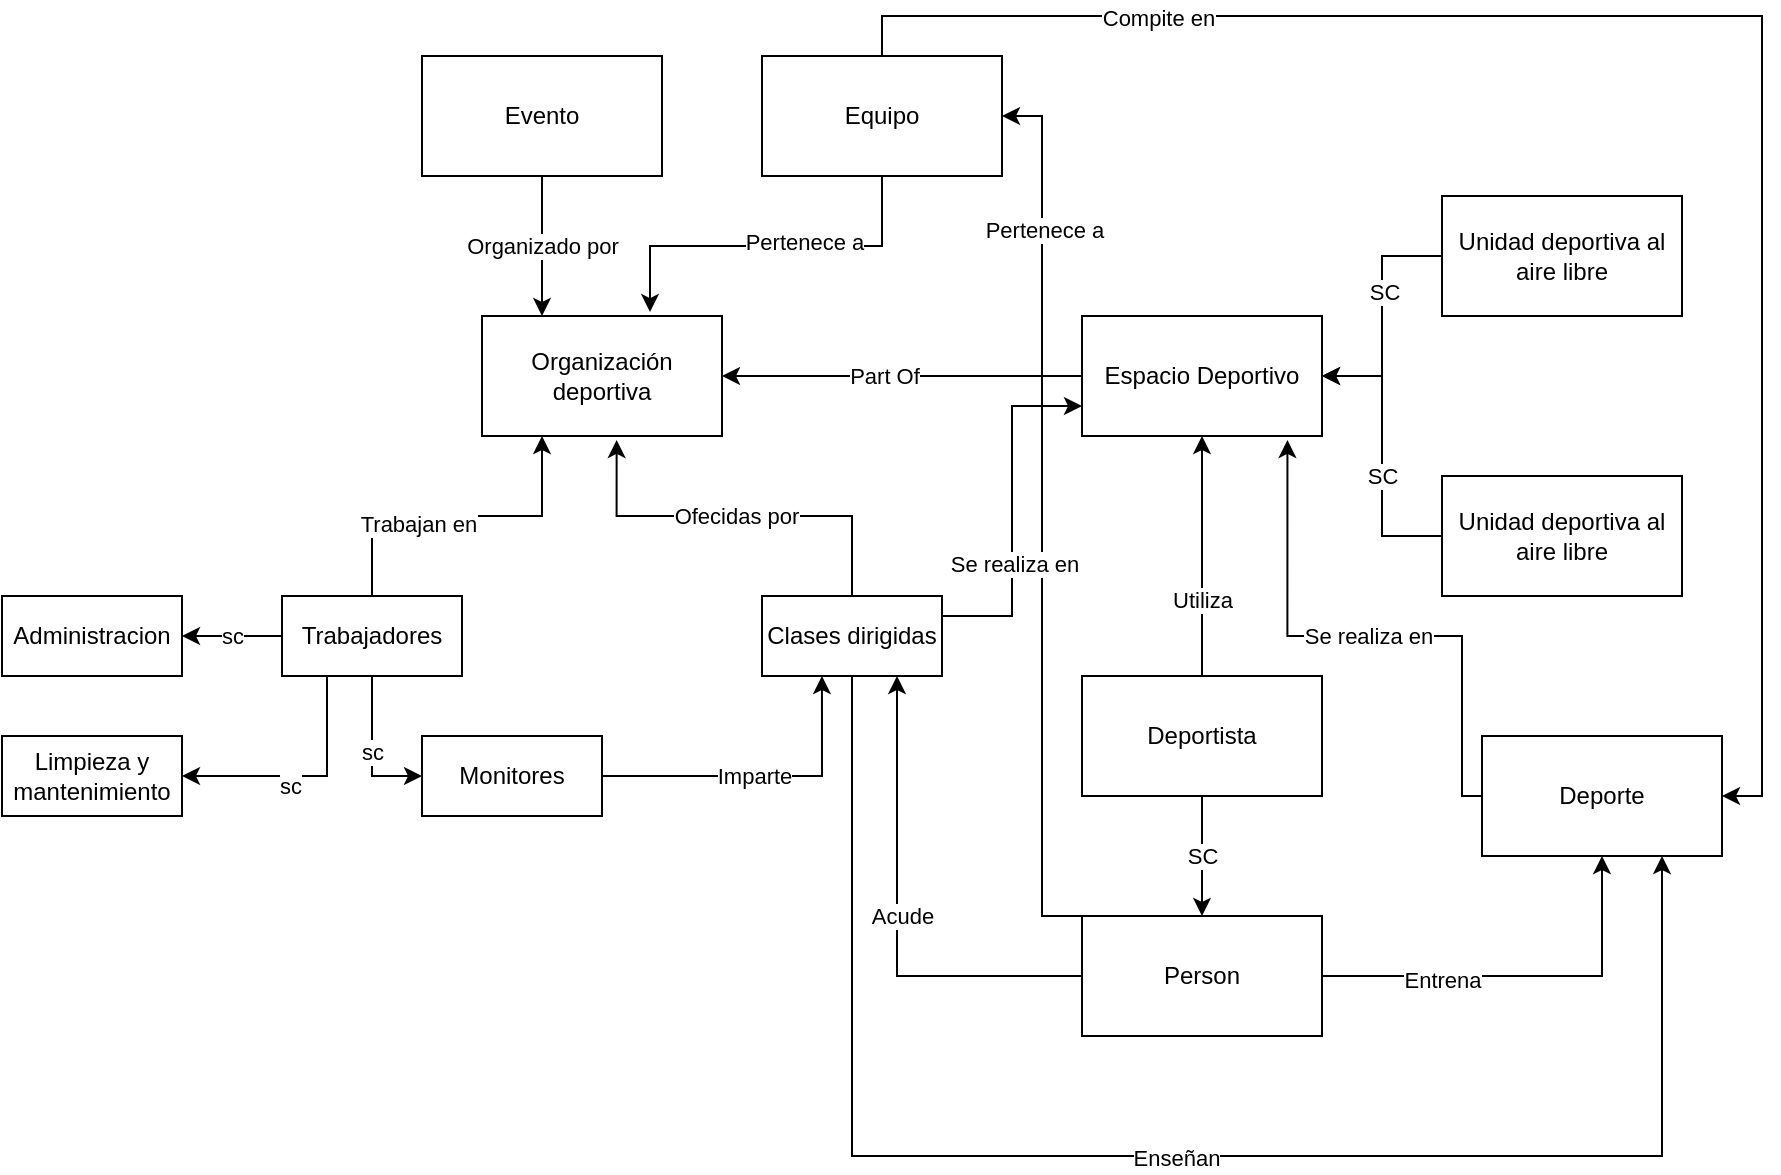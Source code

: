 <mxfile version="20.5.1" type="github" pages="2">
  <diagram id="8U4inbpeQwlIqstSU7ZY" name="Page-1">
    <mxGraphModel dx="1038" dy="547" grid="1" gridSize="10" guides="1" tooltips="1" connect="1" arrows="1" fold="1" page="1" pageScale="1" pageWidth="3300" pageHeight="4681" math="0" shadow="0">
      <root>
        <mxCell id="0" />
        <mxCell id="1" parent="0" />
        <mxCell id="8WdmWocq0_CTiRO0XaYt-4" style="edgeStyle=orthogonalEdgeStyle;rounded=0;orthogonalLoop=1;jettySize=auto;html=1;exitX=0;exitY=0.5;exitDx=0;exitDy=0;entryX=1;entryY=0.5;entryDx=0;entryDy=0;" parent="1" source="8WdmWocq0_CTiRO0XaYt-2" target="8WdmWocq0_CTiRO0XaYt-3" edge="1">
          <mxGeometry relative="1" as="geometry" />
        </mxCell>
        <mxCell id="8WdmWocq0_CTiRO0XaYt-5" value="Part Of" style="edgeLabel;html=1;align=center;verticalAlign=middle;resizable=0;points=[];" parent="8WdmWocq0_CTiRO0XaYt-4" vertex="1" connectable="0">
          <mxGeometry x="0.227" y="3" relative="1" as="geometry">
            <mxPoint x="11" y="-3" as="offset" />
          </mxGeometry>
        </mxCell>
        <mxCell id="8WdmWocq0_CTiRO0XaYt-2" value="Espacio Deportivo" style="rounded=0;whiteSpace=wrap;html=1;" parent="1" vertex="1">
          <mxGeometry x="1070" y="560" width="120" height="60" as="geometry" />
        </mxCell>
        <mxCell id="8WdmWocq0_CTiRO0XaYt-3" value="Organización deportiva" style="rounded=0;whiteSpace=wrap;html=1;" parent="1" vertex="1">
          <mxGeometry x="770" y="560" width="120" height="60" as="geometry" />
        </mxCell>
        <mxCell id="8WdmWocq0_CTiRO0XaYt-7" style="edgeStyle=orthogonalEdgeStyle;rounded=0;orthogonalLoop=1;jettySize=auto;html=1;exitX=0;exitY=0.5;exitDx=0;exitDy=0;entryX=1;entryY=0.5;entryDx=0;entryDy=0;" parent="1" source="8WdmWocq0_CTiRO0XaYt-6" target="8WdmWocq0_CTiRO0XaYt-2" edge="1">
          <mxGeometry relative="1" as="geometry" />
        </mxCell>
        <mxCell id="8WdmWocq0_CTiRO0XaYt-11" value="SC" style="edgeLabel;html=1;align=center;verticalAlign=middle;resizable=0;points=[];" parent="8WdmWocq0_CTiRO0XaYt-7" vertex="1" connectable="0">
          <mxGeometry x="-0.21" y="1" relative="1" as="geometry">
            <mxPoint as="offset" />
          </mxGeometry>
        </mxCell>
        <mxCell id="8WdmWocq0_CTiRO0XaYt-6" value="Unidad deportiva al aire libre" style="rounded=0;whiteSpace=wrap;html=1;" parent="1" vertex="1">
          <mxGeometry x="1250" y="500" width="120" height="60" as="geometry" />
        </mxCell>
        <mxCell id="8WdmWocq0_CTiRO0XaYt-9" style="edgeStyle=orthogonalEdgeStyle;rounded=0;orthogonalLoop=1;jettySize=auto;html=1;exitX=0;exitY=0.5;exitDx=0;exitDy=0;entryX=1;entryY=0.5;entryDx=0;entryDy=0;" parent="1" source="8WdmWocq0_CTiRO0XaYt-8" target="8WdmWocq0_CTiRO0XaYt-2" edge="1">
          <mxGeometry relative="1" as="geometry" />
        </mxCell>
        <mxCell id="8WdmWocq0_CTiRO0XaYt-10" value="SC" style="edgeLabel;html=1;align=center;verticalAlign=middle;resizable=0;points=[];" parent="8WdmWocq0_CTiRO0XaYt-9" vertex="1" connectable="0">
          <mxGeometry x="-0.144" relative="1" as="geometry">
            <mxPoint as="offset" />
          </mxGeometry>
        </mxCell>
        <mxCell id="8WdmWocq0_CTiRO0XaYt-8" value="Unidad deportiva al aire libre" style="rounded=0;whiteSpace=wrap;html=1;" parent="1" vertex="1">
          <mxGeometry x="1250" y="640" width="120" height="60" as="geometry" />
        </mxCell>
        <mxCell id="8WdmWocq0_CTiRO0XaYt-14" value="SC" style="edgeStyle=orthogonalEdgeStyle;rounded=0;orthogonalLoop=1;jettySize=auto;html=1;exitX=0.5;exitY=1;exitDx=0;exitDy=0;entryX=0.5;entryY=0;entryDx=0;entryDy=0;" parent="1" source="8WdmWocq0_CTiRO0XaYt-12" target="8WdmWocq0_CTiRO0XaYt-13" edge="1">
          <mxGeometry relative="1" as="geometry" />
        </mxCell>
        <mxCell id="8WdmWocq0_CTiRO0XaYt-15" style="edgeStyle=orthogonalEdgeStyle;rounded=0;orthogonalLoop=1;jettySize=auto;html=1;exitX=0.5;exitY=0;exitDx=0;exitDy=0;entryX=0.5;entryY=1;entryDx=0;entryDy=0;" parent="1" source="8WdmWocq0_CTiRO0XaYt-12" target="8WdmWocq0_CTiRO0XaYt-2" edge="1">
          <mxGeometry relative="1" as="geometry" />
        </mxCell>
        <mxCell id="8WdmWocq0_CTiRO0XaYt-16" value="Utiliza" style="edgeLabel;html=1;align=center;verticalAlign=middle;resizable=0;points=[];" parent="8WdmWocq0_CTiRO0XaYt-15" vertex="1" connectable="0">
          <mxGeometry x="-0.356" relative="1" as="geometry">
            <mxPoint as="offset" />
          </mxGeometry>
        </mxCell>
        <mxCell id="8WdmWocq0_CTiRO0XaYt-12" value="Deportista" style="rounded=0;whiteSpace=wrap;html=1;" parent="1" vertex="1">
          <mxGeometry x="1070" y="740" width="120" height="60" as="geometry" />
        </mxCell>
        <mxCell id="8WdmWocq0_CTiRO0XaYt-19" style="edgeStyle=orthogonalEdgeStyle;rounded=0;orthogonalLoop=1;jettySize=auto;html=1;exitX=1;exitY=0.5;exitDx=0;exitDy=0;entryX=0.5;entryY=1;entryDx=0;entryDy=0;" parent="1" source="8WdmWocq0_CTiRO0XaYt-13" target="8WdmWocq0_CTiRO0XaYt-17" edge="1">
          <mxGeometry relative="1" as="geometry" />
        </mxCell>
        <mxCell id="8WdmWocq0_CTiRO0XaYt-20" value="Entrena" style="edgeLabel;html=1;align=center;verticalAlign=middle;resizable=0;points=[];" parent="8WdmWocq0_CTiRO0XaYt-19" vertex="1" connectable="0">
          <mxGeometry x="-0.4" y="-2" relative="1" as="geometry">
            <mxPoint as="offset" />
          </mxGeometry>
        </mxCell>
        <mxCell id="8WdmWocq0_CTiRO0XaYt-39" style="edgeStyle=orthogonalEdgeStyle;rounded=0;orthogonalLoop=1;jettySize=auto;html=1;exitX=0;exitY=0.5;exitDx=0;exitDy=0;entryX=0.75;entryY=1;entryDx=0;entryDy=0;" parent="1" source="8WdmWocq0_CTiRO0XaYt-13" target="8WdmWocq0_CTiRO0XaYt-29" edge="1">
          <mxGeometry relative="1" as="geometry" />
        </mxCell>
        <mxCell id="8WdmWocq0_CTiRO0XaYt-40" value="Acude" style="edgeLabel;html=1;align=center;verticalAlign=middle;resizable=0;points=[];" parent="8WdmWocq0_CTiRO0XaYt-39" vertex="1" connectable="0">
          <mxGeometry x="0.016" y="-1" relative="1" as="geometry">
            <mxPoint x="1" as="offset" />
          </mxGeometry>
        </mxCell>
        <mxCell id="8WdmWocq0_CTiRO0XaYt-50" style="edgeStyle=orthogonalEdgeStyle;rounded=0;orthogonalLoop=1;jettySize=auto;html=1;exitX=0.25;exitY=0;exitDx=0;exitDy=0;entryX=1;entryY=0.5;entryDx=0;entryDy=0;" parent="1" source="8WdmWocq0_CTiRO0XaYt-13" target="8WdmWocq0_CTiRO0XaYt-46" edge="1">
          <mxGeometry relative="1" as="geometry">
            <Array as="points">
              <mxPoint x="1050" y="860" />
              <mxPoint x="1050" y="460" />
            </Array>
          </mxGeometry>
        </mxCell>
        <mxCell id="8WdmWocq0_CTiRO0XaYt-51" value="Pertenece a" style="edgeLabel;html=1;align=center;verticalAlign=middle;resizable=0;points=[];" parent="8WdmWocq0_CTiRO0XaYt-50" vertex="1" connectable="0">
          <mxGeometry x="0.672" y="-1" relative="1" as="geometry">
            <mxPoint as="offset" />
          </mxGeometry>
        </mxCell>
        <mxCell id="8WdmWocq0_CTiRO0XaYt-13" value="Person" style="rounded=0;whiteSpace=wrap;html=1;" parent="1" vertex="1">
          <mxGeometry x="1070" y="860" width="120" height="60" as="geometry" />
        </mxCell>
        <mxCell id="8WdmWocq0_CTiRO0XaYt-18" value="Se realiza en" style="edgeStyle=orthogonalEdgeStyle;rounded=0;orthogonalLoop=1;jettySize=auto;html=1;exitX=0;exitY=0.5;exitDx=0;exitDy=0;entryX=0.856;entryY=1.033;entryDx=0;entryDy=0;entryPerimeter=0;" parent="1" source="8WdmWocq0_CTiRO0XaYt-17" target="8WdmWocq0_CTiRO0XaYt-2" edge="1">
          <mxGeometry relative="1" as="geometry">
            <Array as="points">
              <mxPoint x="1260" y="720" />
              <mxPoint x="1173" y="720" />
            </Array>
          </mxGeometry>
        </mxCell>
        <mxCell id="8WdmWocq0_CTiRO0XaYt-17" value="Deporte" style="rounded=0;whiteSpace=wrap;html=1;" parent="1" vertex="1">
          <mxGeometry x="1270" y="770" width="120" height="60" as="geometry" />
        </mxCell>
        <mxCell id="8WdmWocq0_CTiRO0XaYt-22" value="Organizado por" style="edgeStyle=orthogonalEdgeStyle;rounded=0;orthogonalLoop=1;jettySize=auto;html=1;exitX=0.5;exitY=1;exitDx=0;exitDy=0;entryX=0.25;entryY=0;entryDx=0;entryDy=0;" parent="1" source="8WdmWocq0_CTiRO0XaYt-21" target="8WdmWocq0_CTiRO0XaYt-3" edge="1">
          <mxGeometry relative="1" as="geometry" />
        </mxCell>
        <mxCell id="8WdmWocq0_CTiRO0XaYt-21" value="Evento" style="rounded=0;whiteSpace=wrap;html=1;" parent="1" vertex="1">
          <mxGeometry x="740" y="430" width="120" height="60" as="geometry" />
        </mxCell>
        <mxCell id="8WdmWocq0_CTiRO0XaYt-28" style="edgeStyle=orthogonalEdgeStyle;rounded=0;orthogonalLoop=1;jettySize=auto;html=1;exitX=0.5;exitY=0;exitDx=0;exitDy=0;entryX=0.25;entryY=1;entryDx=0;entryDy=0;" parent="1" source="8WdmWocq0_CTiRO0XaYt-25" target="8WdmWocq0_CTiRO0XaYt-3" edge="1">
          <mxGeometry relative="1" as="geometry">
            <mxPoint x="880" y="650" as="targetPoint" />
          </mxGeometry>
        </mxCell>
        <mxCell id="8WdmWocq0_CTiRO0XaYt-60" value="Trabajan en" style="edgeLabel;html=1;align=center;verticalAlign=middle;resizable=0;points=[];" parent="8WdmWocq0_CTiRO0XaYt-28" vertex="1" connectable="0">
          <mxGeometry x="-0.238" y="-4" relative="1" as="geometry">
            <mxPoint as="offset" />
          </mxGeometry>
        </mxCell>
        <mxCell id="8WdmWocq0_CTiRO0XaYt-57" value="sc" style="edgeStyle=orthogonalEdgeStyle;rounded=0;orthogonalLoop=1;jettySize=auto;html=1;exitX=0;exitY=0.5;exitDx=0;exitDy=0;entryX=1;entryY=0.5;entryDx=0;entryDy=0;" parent="1" source="8WdmWocq0_CTiRO0XaYt-25" target="8WdmWocq0_CTiRO0XaYt-31" edge="1">
          <mxGeometry relative="1" as="geometry" />
        </mxCell>
        <mxCell id="8WdmWocq0_CTiRO0XaYt-58" style="edgeStyle=orthogonalEdgeStyle;rounded=0;orthogonalLoop=1;jettySize=auto;html=1;exitX=0.25;exitY=1;exitDx=0;exitDy=0;entryX=1;entryY=0.5;entryDx=0;entryDy=0;" parent="1" source="8WdmWocq0_CTiRO0XaYt-25" target="8WdmWocq0_CTiRO0XaYt-32" edge="1">
          <mxGeometry relative="1" as="geometry" />
        </mxCell>
        <mxCell id="8WdmWocq0_CTiRO0XaYt-61" value="sc" style="edgeLabel;html=1;align=center;verticalAlign=middle;resizable=0;points=[];" parent="8WdmWocq0_CTiRO0XaYt-58" vertex="1" connectable="0">
          <mxGeometry x="0.098" y="5" relative="1" as="geometry">
            <mxPoint x="-1" as="offset" />
          </mxGeometry>
        </mxCell>
        <mxCell id="8WdmWocq0_CTiRO0XaYt-59" value="sc" style="edgeStyle=orthogonalEdgeStyle;rounded=0;orthogonalLoop=1;jettySize=auto;html=1;exitX=0.5;exitY=1;exitDx=0;exitDy=0;entryX=0;entryY=0.5;entryDx=0;entryDy=0;" parent="1" source="8WdmWocq0_CTiRO0XaYt-25" target="8WdmWocq0_CTiRO0XaYt-33" edge="1">
          <mxGeometry relative="1" as="geometry" />
        </mxCell>
        <mxCell id="8WdmWocq0_CTiRO0XaYt-25" value="Trabajadores" style="rounded=0;whiteSpace=wrap;html=1;" parent="1" vertex="1">
          <mxGeometry x="670" y="700" width="90" height="40" as="geometry" />
        </mxCell>
        <mxCell id="8WdmWocq0_CTiRO0XaYt-30" value="Ofecidas por" style="edgeStyle=orthogonalEdgeStyle;rounded=0;orthogonalLoop=1;jettySize=auto;html=1;exitX=0.5;exitY=0;exitDx=0;exitDy=0;entryX=0.561;entryY=1.033;entryDx=0;entryDy=0;entryPerimeter=0;" parent="1" source="8WdmWocq0_CTiRO0XaYt-29" target="8WdmWocq0_CTiRO0XaYt-3" edge="1">
          <mxGeometry relative="1" as="geometry" />
        </mxCell>
        <mxCell id="8WdmWocq0_CTiRO0XaYt-42" style="edgeStyle=orthogonalEdgeStyle;rounded=0;orthogonalLoop=1;jettySize=auto;html=1;exitX=1;exitY=0.25;exitDx=0;exitDy=0;entryX=0;entryY=0.75;entryDx=0;entryDy=0;" parent="1" source="8WdmWocq0_CTiRO0XaYt-29" target="8WdmWocq0_CTiRO0XaYt-2" edge="1">
          <mxGeometry relative="1" as="geometry" />
        </mxCell>
        <mxCell id="8WdmWocq0_CTiRO0XaYt-43" value="Se realiza en" style="edgeLabel;html=1;align=center;verticalAlign=middle;resizable=0;points=[];" parent="8WdmWocq0_CTiRO0XaYt-42" vertex="1" connectable="0">
          <mxGeometry x="-0.301" y="-1" relative="1" as="geometry">
            <mxPoint as="offset" />
          </mxGeometry>
        </mxCell>
        <mxCell id="8WdmWocq0_CTiRO0XaYt-44" style="edgeStyle=orthogonalEdgeStyle;rounded=0;orthogonalLoop=1;jettySize=auto;html=1;entryX=0.75;entryY=1;entryDx=0;entryDy=0;" parent="1" source="8WdmWocq0_CTiRO0XaYt-29" target="8WdmWocq0_CTiRO0XaYt-17" edge="1">
          <mxGeometry relative="1" as="geometry">
            <mxPoint x="1350" y="850" as="targetPoint" />
            <Array as="points">
              <mxPoint x="955" y="980" />
              <mxPoint x="1360" y="980" />
            </Array>
          </mxGeometry>
        </mxCell>
        <mxCell id="8WdmWocq0_CTiRO0XaYt-45" value="Enseñan" style="edgeLabel;html=1;align=center;verticalAlign=middle;resizable=0;points=[];" parent="8WdmWocq0_CTiRO0XaYt-44" vertex="1" connectable="0">
          <mxGeometry x="0.011" y="-1" relative="1" as="geometry">
            <mxPoint as="offset" />
          </mxGeometry>
        </mxCell>
        <mxCell id="8WdmWocq0_CTiRO0XaYt-29" value="Clases dirigidas" style="rounded=0;whiteSpace=wrap;html=1;" parent="1" vertex="1">
          <mxGeometry x="910" y="700" width="90" height="40" as="geometry" />
        </mxCell>
        <mxCell id="8WdmWocq0_CTiRO0XaYt-31" value="Administracion" style="rounded=0;whiteSpace=wrap;html=1;" parent="1" vertex="1">
          <mxGeometry x="530" y="700" width="90" height="40" as="geometry" />
        </mxCell>
        <mxCell id="8WdmWocq0_CTiRO0XaYt-32" value="Limpieza y mantenimiento" style="rounded=0;whiteSpace=wrap;html=1;" parent="1" vertex="1">
          <mxGeometry x="530" y="770" width="90" height="40" as="geometry" />
        </mxCell>
        <mxCell id="8WdmWocq0_CTiRO0XaYt-37" style="edgeStyle=orthogonalEdgeStyle;rounded=0;orthogonalLoop=1;jettySize=auto;html=1;exitX=1;exitY=0.5;exitDx=0;exitDy=0;entryX=0.333;entryY=1;entryDx=0;entryDy=0;entryPerimeter=0;" parent="1" source="8WdmWocq0_CTiRO0XaYt-33" target="8WdmWocq0_CTiRO0XaYt-29" edge="1">
          <mxGeometry relative="1" as="geometry" />
        </mxCell>
        <mxCell id="8WdmWocq0_CTiRO0XaYt-38" value="Imparte" style="edgeLabel;html=1;align=center;verticalAlign=middle;resizable=0;points=[];" parent="8WdmWocq0_CTiRO0XaYt-37" vertex="1" connectable="0">
          <mxGeometry x="-0.052" relative="1" as="geometry">
            <mxPoint as="offset" />
          </mxGeometry>
        </mxCell>
        <mxCell id="8WdmWocq0_CTiRO0XaYt-33" value="Monitores" style="rounded=0;whiteSpace=wrap;html=1;" parent="1" vertex="1">
          <mxGeometry x="740" y="770" width="90" height="40" as="geometry" />
        </mxCell>
        <mxCell id="8WdmWocq0_CTiRO0XaYt-47" style="edgeStyle=orthogonalEdgeStyle;rounded=0;orthogonalLoop=1;jettySize=auto;html=1;exitX=0.5;exitY=1;exitDx=0;exitDy=0;entryX=0.7;entryY=-0.033;entryDx=0;entryDy=0;entryPerimeter=0;" parent="1" source="8WdmWocq0_CTiRO0XaYt-46" target="8WdmWocq0_CTiRO0XaYt-3" edge="1">
          <mxGeometry relative="1" as="geometry" />
        </mxCell>
        <mxCell id="8WdmWocq0_CTiRO0XaYt-49" value="Pertenece a" style="edgeLabel;html=1;align=center;verticalAlign=middle;resizable=0;points=[];" parent="8WdmWocq0_CTiRO0XaYt-47" vertex="1" connectable="0">
          <mxGeometry x="-0.193" y="-2" relative="1" as="geometry">
            <mxPoint as="offset" />
          </mxGeometry>
        </mxCell>
        <mxCell id="8WdmWocq0_CTiRO0XaYt-52" style="edgeStyle=orthogonalEdgeStyle;rounded=0;orthogonalLoop=1;jettySize=auto;html=1;entryX=1;entryY=0.5;entryDx=0;entryDy=0;" parent="1" source="8WdmWocq0_CTiRO0XaYt-46" target="8WdmWocq0_CTiRO0XaYt-17" edge="1">
          <mxGeometry relative="1" as="geometry">
            <Array as="points">
              <mxPoint x="970" y="410" />
              <mxPoint x="1410" y="410" />
              <mxPoint x="1410" y="800" />
            </Array>
          </mxGeometry>
        </mxCell>
        <mxCell id="8WdmWocq0_CTiRO0XaYt-53" value="Compite en" style="edgeLabel;html=1;align=center;verticalAlign=middle;resizable=0;points=[];" parent="8WdmWocq0_CTiRO0XaYt-52" vertex="1" connectable="0">
          <mxGeometry x="-0.637" y="-1" relative="1" as="geometry">
            <mxPoint as="offset" />
          </mxGeometry>
        </mxCell>
        <mxCell id="8WdmWocq0_CTiRO0XaYt-46" value="Equipo" style="rounded=0;whiteSpace=wrap;html=1;" parent="1" vertex="1">
          <mxGeometry x="910" y="430" width="120" height="60" as="geometry" />
        </mxCell>
      </root>
    </mxGraphModel>
  </diagram>
  <diagram id="t_t7G9jq1gFljVQovK2d" name="Page-2">
    <mxGraphModel dx="4720" dy="5289" grid="1" gridSize="10" guides="1" tooltips="1" connect="1" arrows="1" fold="1" page="1" pageScale="1" pageWidth="3300" pageHeight="4681" math="0" shadow="0">
      <root>
        <mxCell id="0" />
        <mxCell id="1" parent="0" />
        <mxCell id="q6S64siMoV27FNtuZbgx-8" value="" style="rounded=0;whiteSpace=wrap;html=1;fillColor=none;strokeWidth=2;strokeColor=#FFB5DF;" parent="1" vertex="1">
          <mxGeometry x="680" y="810" width="150" height="230" as="geometry" />
        </mxCell>
        <mxCell id="q6S64siMoV27FNtuZbgx-9" value="" style="rounded=0;whiteSpace=wrap;html=1;fillColor=none;strokeWidth=2;strokeColor=#FFB5DF;" parent="1" vertex="1">
          <mxGeometry x="550" y="1050" width="130" height="160" as="geometry" />
        </mxCell>
        <mxCell id="l17RQJZUqNFSNZAziArI-22" value="" style="rounded=1;whiteSpace=wrap;html=1;fillColor=none;arcSize=8;strokeColor=#6c8ebf;strokeWidth=3;" parent="1" vertex="1">
          <mxGeometry x="490" y="560" width="1190" height="740" as="geometry" />
        </mxCell>
        <mxCell id="l17RQJZUqNFSNZAziArI-49" value="" style="rounded=1;whiteSpace=wrap;html=1;labelBackgroundColor=none;strokeWidth=3;fillColor=none;strokeColor=#d79b00;" parent="1" vertex="1">
          <mxGeometry x="-270" y="-200" width="700" height="430" as="geometry" />
        </mxCell>
        <mxCell id="l17RQJZUqNFSNZAziArI-26" value="" style="rounded=1;whiteSpace=wrap;html=1;labelBackgroundColor=none;strokeWidth=3;fillColor=none;strokeColor=#82b366;" parent="1" vertex="1">
          <mxGeometry x="1210" y="300" width="1140" height="250" as="geometry" />
        </mxCell>
        <mxCell id="xAO-JlRNuFYmrreM_-bt-86" value="" style="rounded=0;whiteSpace=wrap;html=1;fillColor=none;strokeWidth=2;strokeColor=#FFB5DF;" parent="1" vertex="1">
          <mxGeometry x="1540" y="60" width="320" height="95" as="geometry" />
        </mxCell>
        <mxCell id="q6S64siMoV27FNtuZbgx-4" value="" style="rounded=0;whiteSpace=wrap;html=1;fillColor=none;strokeWidth=2;strokeColor=#FFB5DF;" parent="1" vertex="1">
          <mxGeometry x="800" y="665" width="590" height="100" as="geometry" />
        </mxCell>
        <mxCell id="l17RQJZUqNFSNZAziArI-95" value="" style="rounded=1;whiteSpace=wrap;html=1;labelBackgroundColor=none;strokeWidth=3;fillColor=none;strokeColor=#9673a6;" parent="1" vertex="1">
          <mxGeometry x="-1190" y="430" width="420" height="290" as="geometry" />
        </mxCell>
        <mxCell id="l17RQJZUqNFSNZAziArI-24" value="" style="rounded=1;whiteSpace=wrap;html=1;labelBackgroundColor=none;strokeWidth=3;fillColor=none;strokeColor=#b85450;" parent="1" vertex="1">
          <mxGeometry x="450" y="110" width="940" height="340" as="geometry" />
        </mxCell>
        <mxCell id="jtSqJ4wkGTw9IuKWLo6H-19" style="edgeStyle=orthogonalEdgeStyle;rounded=0;orthogonalLoop=1;jettySize=auto;html=1;" edge="1" parent="1" target="jtSqJ4wkGTw9IuKWLo6H-66">
          <mxGeometry relative="1" as="geometry">
            <mxPoint x="1190" y="600" as="sourcePoint" />
            <mxPoint x="1270" y="1090" as="targetPoint" />
            <Array as="points">
              <mxPoint x="1400" y="600" />
              <mxPoint x="1400" y="1040" />
              <mxPoint x="1270" y="1040" />
              <mxPoint x="1270" y="1180" />
            </Array>
          </mxGeometry>
        </mxCell>
        <mxCell id="jtSqJ4wkGTw9IuKWLo6H-36" value="Se Geolocaliza en" style="edgeLabel;html=1;align=center;verticalAlign=middle;resizable=0;points=[];" vertex="1" connectable="0" parent="jtSqJ4wkGTw9IuKWLo6H-19">
          <mxGeometry x="0.407" y="3" relative="1" as="geometry">
            <mxPoint x="-33" y="31" as="offset" />
          </mxGeometry>
        </mxCell>
        <mxCell id="jtSqJ4wkGTw9IuKWLo6H-35" value="" style="edgeStyle=orthogonalEdgeStyle;rounded=0;orthogonalLoop=1;jettySize=auto;html=1;" edge="1" parent="1" source="QpHcr5KZuPZRdslaHA9C-1" target="jtSqJ4wkGTw9IuKWLo6H-34">
          <mxGeometry relative="1" as="geometry" />
        </mxCell>
        <mxCell id="jtSqJ4wkGTw9IuKWLo6H-37" value="vacard:hasAddress" style="edgeLabel;html=1;align=center;verticalAlign=middle;resizable=0;points=[];" vertex="1" connectable="0" parent="jtSqJ4wkGTw9IuKWLo6H-35">
          <mxGeometry x="0.638" y="2" relative="1" as="geometry">
            <mxPoint x="-2" y="113" as="offset" />
          </mxGeometry>
        </mxCell>
        <mxCell id="QpHcr5KZuPZRdslaHA9C-1" value="Instalación Deportiva" style="rounded=0;whiteSpace=wrap;html=1;" parent="1" vertex="1">
          <mxGeometry x="1080" y="570" width="120" height="60" as="geometry" />
        </mxCell>
        <mxCell id="QpHcr5KZuPZRdslaHA9C-7" style="edgeStyle=orthogonalEdgeStyle;rounded=0;orthogonalLoop=1;jettySize=auto;html=1;exitX=0.5;exitY=0;exitDx=0;exitDy=0;entryX=0.5;entryY=1;entryDx=0;entryDy=0;" parent="1" target="QpHcr5KZuPZRdslaHA9C-1" edge="1">
          <mxGeometry relative="1" as="geometry">
            <mxPoint x="900" y="690" as="sourcePoint" />
            <mxPoint x="1140" y="640" as="targetPoint" />
            <Array as="points">
              <mxPoint x="900" y="660" />
              <mxPoint x="1140" y="660" />
            </Array>
          </mxGeometry>
        </mxCell>
        <mxCell id="QpHcr5KZuPZRdslaHA9C-11" value="PoF" style="edgeLabel;html=1;align=center;verticalAlign=middle;resizable=0;points=[];" parent="QpHcr5KZuPZRdslaHA9C-7" vertex="1" connectable="0">
          <mxGeometry x="0.207" y="3" relative="1" as="geometry">
            <mxPoint x="-51" as="offset" />
          </mxGeometry>
        </mxCell>
        <mxCell id="QpHcr5KZuPZRdslaHA9C-8" value="PoF" style="edgeStyle=orthogonalEdgeStyle;rounded=0;orthogonalLoop=1;jettySize=auto;html=1;exitX=0.5;exitY=0;exitDx=0;exitDy=0;" parent="1" source="QpHcr5KZuPZRdslaHA9C-3" edge="1">
          <mxGeometry x="-0.333" relative="1" as="geometry">
            <mxPoint x="1140" y="630" as="targetPoint" />
            <mxPoint as="offset" />
          </mxGeometry>
        </mxCell>
        <mxCell id="QpHcr5KZuPZRdslaHA9C-22" value="Asociado a" style="edgeStyle=orthogonalEdgeStyle;rounded=0;orthogonalLoop=1;jettySize=auto;html=1;exitX=0;exitY=0.5;exitDx=0;exitDy=0;entryX=1;entryY=0.5;entryDx=0;entryDy=0;" parent="1" source="QpHcr5KZuPZRdslaHA9C-3" edge="1">
          <mxGeometry relative="1" as="geometry">
            <mxPoint x="960" y="720" as="targetPoint" />
          </mxGeometry>
        </mxCell>
        <mxCell id="QpHcr5KZuPZRdslaHA9C-3" value="Espacio complementario" style="rounded=0;whiteSpace=wrap;html=1;" parent="1" vertex="1">
          <mxGeometry x="1080" y="690" width="120" height="60" as="geometry" />
        </mxCell>
        <mxCell id="QpHcr5KZuPZRdslaHA9C-9" style="edgeStyle=orthogonalEdgeStyle;rounded=0;orthogonalLoop=1;jettySize=auto;html=1;exitX=0.5;exitY=0;exitDx=0;exitDy=0;" parent="1" source="QpHcr5KZuPZRdslaHA9C-4" edge="1">
          <mxGeometry relative="1" as="geometry">
            <mxPoint x="1140" y="630" as="targetPoint" />
            <Array as="points">
              <mxPoint x="1320" y="660" />
              <mxPoint x="1140" y="660" />
            </Array>
          </mxGeometry>
        </mxCell>
        <mxCell id="QpHcr5KZuPZRdslaHA9C-10" value="PoF" style="edgeLabel;html=1;align=center;verticalAlign=middle;resizable=0;points=[];" parent="QpHcr5KZuPZRdslaHA9C-9" vertex="1" connectable="0">
          <mxGeometry x="0.333" relative="1" as="geometry">
            <mxPoint as="offset" />
          </mxGeometry>
        </mxCell>
        <mxCell id="QpHcr5KZuPZRdslaHA9C-4" value="Espacio auxiliar" style="rounded=0;whiteSpace=wrap;html=1;" parent="1" vertex="1">
          <mxGeometry x="1260" y="690" width="120" height="60" as="geometry" />
        </mxCell>
        <mxCell id="l17RQJZUqNFSNZAziArI-5" value="" style="edgeStyle=orthogonalEdgeStyle;rounded=0;orthogonalLoop=1;jettySize=auto;html=1;" parent="1" source="QpHcr5KZuPZRdslaHA9C-12" target="l17RQJZUqNFSNZAziArI-4" edge="1">
          <mxGeometry relative="1" as="geometry" />
        </mxCell>
        <mxCell id="l17RQJZUqNFSNZAziArI-16" value="hasService" style="edgeLabel;html=1;align=center;verticalAlign=middle;resizable=0;points=[];" parent="l17RQJZUqNFSNZAziArI-5" vertex="1" connectable="0">
          <mxGeometry x="0.019" y="-3" relative="1" as="geometry">
            <mxPoint x="-3" y="-28" as="offset" />
          </mxGeometry>
        </mxCell>
        <mxCell id="l17RQJZUqNFSNZAziArI-7" value="" style="edgeStyle=orthogonalEdgeStyle;rounded=0;orthogonalLoop=1;jettySize=auto;html=1;" parent="1" source="QpHcr5KZuPZRdslaHA9C-12" target="l17RQJZUqNFSNZAziArI-6" edge="1">
          <mxGeometry relative="1" as="geometry" />
        </mxCell>
        <mxCell id="l17RQJZUqNFSNZAziArI-17" value="isOfferedInPlace" style="edgeLabel;html=1;align=center;verticalAlign=middle;resizable=0;points=[];" parent="l17RQJZUqNFSNZAziArI-7" vertex="1" connectable="0">
          <mxGeometry x="0.52" y="1" relative="1" as="geometry">
            <mxPoint x="1" y="-11" as="offset" />
          </mxGeometry>
        </mxCell>
        <mxCell id="l17RQJZUqNFSNZAziArI-9" value="" style="edgeStyle=orthogonalEdgeStyle;rounded=0;orthogonalLoop=1;jettySize=auto;html=1;" parent="1" source="QpHcr5KZuPZRdslaHA9C-12" target="l17RQJZUqNFSNZAziArI-8" edge="1">
          <mxGeometry relative="1" as="geometry" />
        </mxCell>
        <mxCell id="l17RQJZUqNFSNZAziArI-14" value="hasTemporalDuration" style="edgeLabel;html=1;align=center;verticalAlign=middle;resizable=0;points=[];" parent="l17RQJZUqNFSNZAziArI-9" vertex="1" connectable="0">
          <mxGeometry x="0.682" relative="1" as="geometry">
            <mxPoint y="-5" as="offset" />
          </mxGeometry>
        </mxCell>
        <mxCell id="l17RQJZUqNFSNZAziArI-11" value="" style="edgeStyle=orthogonalEdgeStyle;rounded=0;orthogonalLoop=1;jettySize=auto;html=1;" parent="1" source="QpHcr5KZuPZRdslaHA9C-12" target="l17RQJZUqNFSNZAziArI-10" edge="1">
          <mxGeometry relative="1" as="geometry" />
        </mxCell>
        <mxCell id="l17RQJZUqNFSNZAziArI-15" value="isOfferedWithCosts" style="edgeLabel;html=1;align=center;verticalAlign=middle;resizable=0;points=[];" parent="l17RQJZUqNFSNZAziArI-11" vertex="1" connectable="0">
          <mxGeometry x="0.76" y="-1" relative="1" as="geometry">
            <mxPoint as="offset" />
          </mxGeometry>
        </mxCell>
        <mxCell id="l17RQJZUqNFSNZAziArI-13" value="" style="edgeStyle=orthogonalEdgeStyle;rounded=0;orthogonalLoop=1;jettySize=auto;html=1;" parent="1" source="QpHcr5KZuPZRdslaHA9C-12" target="l17RQJZUqNFSNZAziArI-12" edge="1">
          <mxGeometry relative="1" as="geometry" />
        </mxCell>
        <mxCell id="l17RQJZUqNFSNZAziArI-21" value="isOfferedByTeacher" style="edgeLabel;html=1;align=center;verticalAlign=middle;resizable=0;points=[];" parent="l17RQJZUqNFSNZAziArI-13" vertex="1" connectable="0">
          <mxGeometry x="0.658" y="2" relative="1" as="geometry">
            <mxPoint as="offset" />
          </mxGeometry>
        </mxCell>
        <mxCell id="jtSqJ4wkGTw9IuKWLo6H-58" style="edgeStyle=orthogonalEdgeStyle;rounded=0;orthogonalLoop=1;jettySize=auto;html=1;entryX=0.5;entryY=1;entryDx=0;entryDy=0;strokeColor=#000000;" edge="1" parent="1" source="QpHcr5KZuPZRdslaHA9C-12" target="jtSqJ4wkGTw9IuKWLo6H-55">
          <mxGeometry relative="1" as="geometry" />
        </mxCell>
        <mxCell id="jtSqJ4wkGTw9IuKWLo6H-59" value="hasDateTimeDescriptions" style="edgeLabel;html=1;align=center;verticalAlign=middle;resizable=0;points=[];" vertex="1" connectable="0" parent="jtSqJ4wkGTw9IuKWLo6H-58">
          <mxGeometry x="0.769" y="1" relative="1" as="geometry">
            <mxPoint as="offset" />
          </mxGeometry>
        </mxCell>
        <mxCell id="QpHcr5KZuPZRdslaHA9C-12" value="ServicioOfrecido" style="rounded=0;whiteSpace=wrap;html=1;" parent="1" vertex="1">
          <mxGeometry x="1490" y="470" width="120" height="60" as="geometry" />
        </mxCell>
        <mxCell id="QpHcr5KZuPZRdslaHA9C-75" style="edgeStyle=orthogonalEdgeStyle;rounded=0;orthogonalLoop=1;jettySize=auto;html=1;exitX=1;exitY=0.5;exitDx=0;exitDy=0;entryX=0.5;entryY=1;entryDx=0;entryDy=0;entryPerimeter=0;" parent="1" source="QpHcr5KZuPZRdslaHA9C-14" target="QpHcr5KZuPZRdslaHA9C-66" edge="1">
          <mxGeometry relative="1" as="geometry" />
        </mxCell>
        <mxCell id="Yzprd0ppJniKmiIiCS3z-1" value="sc" style="edgeLabel;html=1;align=center;verticalAlign=middle;resizable=0;points=[];" parent="QpHcr5KZuPZRdslaHA9C-75" vertex="1" connectable="0">
          <mxGeometry x="-0.506" relative="1" as="geometry">
            <mxPoint as="offset" />
          </mxGeometry>
        </mxCell>
        <mxCell id="QpHcr5KZuPZRdslaHA9C-14" value="Espacio Deportivo Convencional" style="rounded=0;whiteSpace=wrap;html=1;" parent="1" vertex="1">
          <mxGeometry x="700" y="830" width="120" height="50" as="geometry" />
        </mxCell>
        <mxCell id="QpHcr5KZuPZRdslaHA9C-76" style="edgeStyle=orthogonalEdgeStyle;rounded=0;orthogonalLoop=1;jettySize=auto;html=1;exitX=1;exitY=0.5;exitDx=0;exitDy=0;entryX=0.5;entryY=1;entryDx=0;entryDy=0;" parent="1" source="QpHcr5KZuPZRdslaHA9C-15" target="QpHcr5KZuPZRdslaHA9C-65" edge="1">
          <mxGeometry relative="1" as="geometry">
            <mxPoint x="890" y="760" as="targetPoint" />
          </mxGeometry>
        </mxCell>
        <mxCell id="Yzprd0ppJniKmiIiCS3z-2" value="sc" style="edgeLabel;html=1;align=center;verticalAlign=middle;resizable=0;points=[];" parent="QpHcr5KZuPZRdslaHA9C-76" vertex="1" connectable="0">
          <mxGeometry x="-0.618" y="1" relative="1" as="geometry">
            <mxPoint as="offset" />
          </mxGeometry>
        </mxCell>
        <mxCell id="QpHcr5KZuPZRdslaHA9C-15" value="Espacio Deportivo Singular" style="rounded=0;whiteSpace=wrap;html=1;" parent="1" vertex="1">
          <mxGeometry x="690" y="900" width="120" height="50" as="geometry" />
        </mxCell>
        <mxCell id="QpHcr5KZuPZRdslaHA9C-77" style="edgeStyle=orthogonalEdgeStyle;rounded=0;orthogonalLoop=1;jettySize=auto;html=1;exitX=1;exitY=0.5;exitDx=0;exitDy=0;entryX=0.5;entryY=1;entryDx=0;entryDy=0;" parent="1" source="QpHcr5KZuPZRdslaHA9C-16" target="QpHcr5KZuPZRdslaHA9C-65" edge="1">
          <mxGeometry relative="1" as="geometry">
            <mxPoint x="890" y="760" as="targetPoint" />
          </mxGeometry>
        </mxCell>
        <mxCell id="Yzprd0ppJniKmiIiCS3z-3" value="sc" style="edgeLabel;html=1;align=center;verticalAlign=middle;resizable=0;points=[];" parent="QpHcr5KZuPZRdslaHA9C-77" vertex="1" connectable="0">
          <mxGeometry x="-0.725" y="1" relative="1" as="geometry">
            <mxPoint as="offset" />
          </mxGeometry>
        </mxCell>
        <mxCell id="QpHcr5KZuPZRdslaHA9C-16" value="Área&amp;nbsp;de Actividad deportiva" style="rounded=0;whiteSpace=wrap;html=1;" parent="1" vertex="1">
          <mxGeometry x="700" y="980" width="120" height="50" as="geometry" />
        </mxCell>
        <mxCell id="QpHcr5KZuPZRdslaHA9C-52" style="edgeStyle=orthogonalEdgeStyle;rounded=0;orthogonalLoop=1;jettySize=auto;html=1;exitX=1;exitY=0.5;exitDx=0;exitDy=0;entryX=0;entryY=0.5;entryDx=0;entryDy=0;" parent="1" source="QpHcr5KZuPZRdslaHA9C-29" target="QpHcr5KZuPZRdslaHA9C-14" edge="1">
          <mxGeometry relative="1" as="geometry" />
        </mxCell>
        <mxCell id="QpHcr5KZuPZRdslaHA9C-29" value="Espacio longitudinal" style="rounded=0;whiteSpace=wrap;html=1;" parent="1" vertex="1">
          <mxGeometry x="520" y="700" width="90" height="40" as="geometry" />
        </mxCell>
        <mxCell id="QpHcr5KZuPZRdslaHA9C-51" style="edgeStyle=orthogonalEdgeStyle;rounded=0;orthogonalLoop=1;jettySize=auto;html=1;exitX=1;exitY=0.5;exitDx=0;exitDy=0;entryX=0;entryY=0.5;entryDx=0;entryDy=0;" parent="1" source="QpHcr5KZuPZRdslaHA9C-30" target="QpHcr5KZuPZRdslaHA9C-14" edge="1">
          <mxGeometry relative="1" as="geometry" />
        </mxCell>
        <mxCell id="QpHcr5KZuPZRdslaHA9C-30" value="Pistas" style="rounded=0;whiteSpace=wrap;html=1;" parent="1" vertex="1">
          <mxGeometry x="520" y="750" width="90" height="30" as="geometry" />
        </mxCell>
        <mxCell id="QpHcr5KZuPZRdslaHA9C-49" style="edgeStyle=orthogonalEdgeStyle;rounded=0;orthogonalLoop=1;jettySize=auto;html=1;exitX=1;exitY=0.5;exitDx=0;exitDy=0;entryX=0;entryY=0.5;entryDx=0;entryDy=0;" parent="1" source="QpHcr5KZuPZRdslaHA9C-31" target="QpHcr5KZuPZRdslaHA9C-14" edge="1">
          <mxGeometry relative="1" as="geometry" />
        </mxCell>
        <mxCell id="QpHcr5KZuPZRdslaHA9C-31" value="Campos" style="rounded=0;whiteSpace=wrap;html=1;" parent="1" vertex="1">
          <mxGeometry x="520" y="790" width="90" height="30" as="geometry" />
        </mxCell>
        <mxCell id="QpHcr5KZuPZRdslaHA9C-47" style="edgeStyle=orthogonalEdgeStyle;rounded=0;orthogonalLoop=1;jettySize=auto;html=1;exitX=1;exitY=0.5;exitDx=0;exitDy=0;entryX=0;entryY=0.5;entryDx=0;entryDy=0;" parent="1" source="QpHcr5KZuPZRdslaHA9C-32" target="QpHcr5KZuPZRdslaHA9C-14" edge="1">
          <mxGeometry relative="1" as="geometry" />
        </mxCell>
        <mxCell id="QpHcr5KZuPZRdslaHA9C-32" value="Salas" style="rounded=0;whiteSpace=wrap;html=1;" parent="1" vertex="1">
          <mxGeometry x="520" y="830" width="90" height="30" as="geometry" />
        </mxCell>
        <mxCell id="QpHcr5KZuPZRdslaHA9C-45" value="sc" style="edgeStyle=orthogonalEdgeStyle;rounded=0;orthogonalLoop=1;jettySize=auto;html=1;exitX=1;exitY=0.5;exitDx=0;exitDy=0;" parent="1" source="QpHcr5KZuPZRdslaHA9C-33" target="QpHcr5KZuPZRdslaHA9C-14" edge="1">
          <mxGeometry x="0.667" relative="1" as="geometry">
            <mxPoint as="offset" />
          </mxGeometry>
        </mxCell>
        <mxCell id="QpHcr5KZuPZRdslaHA9C-33" value="Vasos" style="rounded=0;whiteSpace=wrap;html=1;" parent="1" vertex="1">
          <mxGeometry x="520" y="870" width="90" height="30" as="geometry" />
        </mxCell>
        <mxCell id="QpHcr5KZuPZRdslaHA9C-57" style="edgeStyle=orthogonalEdgeStyle;rounded=0;orthogonalLoop=1;jettySize=auto;html=1;exitX=1;exitY=0.5;exitDx=0;exitDy=0;" parent="1" source="QpHcr5KZuPZRdslaHA9C-54" target="QpHcr5KZuPZRdslaHA9C-16" edge="1">
          <mxGeometry relative="1" as="geometry" />
        </mxCell>
        <mxCell id="QpHcr5KZuPZRdslaHA9C-54" value="Área&amp;nbsp;Acuatica" style="rounded=0;whiteSpace=wrap;html=1;" parent="1" vertex="1">
          <mxGeometry x="570" y="1060" width="100" height="40" as="geometry" />
        </mxCell>
        <mxCell id="QpHcr5KZuPZRdslaHA9C-58" style="edgeStyle=orthogonalEdgeStyle;rounded=0;orthogonalLoop=1;jettySize=auto;html=1;exitX=1;exitY=0.75;exitDx=0;exitDy=0;" parent="1" source="QpHcr5KZuPZRdslaHA9C-55" target="QpHcr5KZuPZRdslaHA9C-16" edge="1">
          <mxGeometry relative="1" as="geometry" />
        </mxCell>
        <mxCell id="QpHcr5KZuPZRdslaHA9C-55" value="Área terrestre" style="rounded=0;whiteSpace=wrap;html=1;" parent="1" vertex="1">
          <mxGeometry x="570" y="1110" width="100" height="40" as="geometry" />
        </mxCell>
        <mxCell id="QpHcr5KZuPZRdslaHA9C-59" style="edgeStyle=orthogonalEdgeStyle;rounded=0;orthogonalLoop=1;jettySize=auto;html=1;exitX=1;exitY=0.75;exitDx=0;exitDy=0;" parent="1" source="QpHcr5KZuPZRdslaHA9C-56" target="QpHcr5KZuPZRdslaHA9C-16" edge="1">
          <mxGeometry relative="1" as="geometry" />
        </mxCell>
        <mxCell id="QpHcr5KZuPZRdslaHA9C-60" value="sc" style="edgeLabel;html=1;align=center;verticalAlign=middle;resizable=0;points=[];" parent="QpHcr5KZuPZRdslaHA9C-59" vertex="1" connectable="0">
          <mxGeometry x="0.769" y="2" relative="1" as="geometry">
            <mxPoint as="offset" />
          </mxGeometry>
        </mxCell>
        <mxCell id="QpHcr5KZuPZRdslaHA9C-56" value="Área&amp;nbsp;Aerea" style="rounded=0;whiteSpace=wrap;html=1;" parent="1" vertex="1">
          <mxGeometry x="570" y="1160" width="100" height="40" as="geometry" />
        </mxCell>
        <mxCell id="QpHcr5KZuPZRdslaHA9C-65" value="Espacio Deportivo" style="swimlane;fontStyle=0;childLayout=stackLayout;horizontal=1;startSize=30;horizontalStack=0;resizeParent=1;resizeParentMax=0;resizeLast=0;collapsible=1;marginBottom=0;" parent="1" vertex="1">
          <mxGeometry x="820" y="680" width="140" height="70" as="geometry" />
        </mxCell>
        <mxCell id="QpHcr5KZuPZRdslaHA9C-66" value="Espacio Abierto/Cerrado" style="text;strokeColor=none;fillColor=none;align=left;verticalAlign=middle;spacingLeft=4;spacingRight=4;overflow=hidden;points=[[0,0.5],[1,0.5]];portConstraint=eastwest;rotatable=0;" parent="QpHcr5KZuPZRdslaHA9C-65" vertex="1">
          <mxGeometry y="30" width="140" height="40" as="geometry" />
        </mxCell>
        <mxCell id="QpHcr5KZuPZRdslaHA9C-82" value="sc" style="edgeStyle=orthogonalEdgeStyle;rounded=0;orthogonalLoop=1;jettySize=auto;html=1;exitX=0.5;exitY=0;exitDx=0;exitDy=0;entryX=0.5;entryY=1;entryDx=0;entryDy=0;" parent="1" source="QpHcr5KZuPZRdslaHA9C-80" target="QpHcr5KZuPZRdslaHA9C-3" edge="1">
          <mxGeometry relative="1" as="geometry" />
        </mxCell>
        <mxCell id="QpHcr5KZuPZRdslaHA9C-80" value="Espacio complementario general" style="rounded=0;whiteSpace=wrap;html=1;" parent="1" vertex="1">
          <mxGeometry x="1000" y="800" width="120" height="60" as="geometry" />
        </mxCell>
        <mxCell id="QpHcr5KZuPZRdslaHA9C-83" value="sc" style="edgeStyle=orthogonalEdgeStyle;rounded=0;orthogonalLoop=1;jettySize=auto;html=1;exitX=0.5;exitY=0;exitDx=0;exitDy=0;" parent="1" source="QpHcr5KZuPZRdslaHA9C-81" edge="1">
          <mxGeometry relative="1" as="geometry">
            <mxPoint x="1140" y="750" as="targetPoint" />
          </mxGeometry>
        </mxCell>
        <mxCell id="QpHcr5KZuPZRdslaHA9C-81" value="Espacio complementario especifico" style="rounded=0;whiteSpace=wrap;html=1;" parent="1" vertex="1">
          <mxGeometry x="1140" y="800" width="120" height="60" as="geometry" />
        </mxCell>
        <mxCell id="QpHcr5KZuPZRdslaHA9C-88" style="edgeStyle=orthogonalEdgeStyle;rounded=0;orthogonalLoop=1;jettySize=auto;html=1;exitX=0.5;exitY=0;exitDx=0;exitDy=0;entryX=0.651;entryY=0.983;entryDx=0;entryDy=0;entryPerimeter=0;" parent="1" source="QpHcr5KZuPZRdslaHA9C-84" target="QpHcr5KZuPZRdslaHA9C-66" edge="1">
          <mxGeometry relative="1" as="geometry">
            <Array as="points">
              <mxPoint x="1070" y="920" />
              <mxPoint x="911" y="920" />
            </Array>
          </mxGeometry>
        </mxCell>
        <mxCell id="QpHcr5KZuPZRdslaHA9C-89" value="Se realiza en" style="edgeLabel;html=1;align=center;verticalAlign=middle;resizable=0;points=[];" parent="QpHcr5KZuPZRdslaHA9C-88" vertex="1" connectable="0">
          <mxGeometry x="-0.279" y="6" relative="1" as="geometry">
            <mxPoint x="-8" y="-6" as="offset" />
          </mxGeometry>
        </mxCell>
        <mxCell id="QpHcr5KZuPZRdslaHA9C-84" value="Deporte" style="rounded=0;whiteSpace=wrap;html=1;" parent="1" vertex="1">
          <mxGeometry x="1010" y="1020" width="120" height="50" as="geometry" />
        </mxCell>
        <mxCell id="l17RQJZUqNFSNZAziArI-18" style="edgeStyle=orthogonalEdgeStyle;rounded=0;orthogonalLoop=1;jettySize=auto;html=1;exitX=0.5;exitY=0;exitDx=0;exitDy=0;entryX=0.5;entryY=1;entryDx=0;entryDy=0;" parent="1" source="QpHcr5KZuPZRdslaHA9C-90" target="QpHcr5KZuPZRdslaHA9C-12" edge="1">
          <mxGeometry relative="1" as="geometry" />
        </mxCell>
        <mxCell id="l17RQJZUqNFSNZAziArI-19" value="consumes" style="edgeLabel;html=1;align=center;verticalAlign=middle;resizable=0;points=[];" parent="l17RQJZUqNFSNZAziArI-18" vertex="1" connectable="0">
          <mxGeometry x="-0.488" relative="1" as="geometry">
            <mxPoint as="offset" />
          </mxGeometry>
        </mxCell>
        <mxCell id="xAO-JlRNuFYmrreM_-bt-5" style="edgeStyle=orthogonalEdgeStyle;rounded=0;orthogonalLoop=1;jettySize=auto;html=1;" parent="1" source="QpHcr5KZuPZRdslaHA9C-90" target="xAO-JlRNuFYmrreM_-bt-1" edge="1">
          <mxGeometry relative="1" as="geometry" />
        </mxCell>
        <mxCell id="xAO-JlRNuFYmrreM_-bt-6" value="sc" style="edgeLabel;html=1;align=center;verticalAlign=middle;resizable=0;points=[];" parent="xAO-JlRNuFYmrreM_-bt-5" vertex="1" connectable="0">
          <mxGeometry x="0.132" y="3" relative="1" as="geometry">
            <mxPoint as="offset" />
          </mxGeometry>
        </mxCell>
        <mxCell id="jtSqJ4wkGTw9IuKWLo6H-41" style="edgeStyle=orthogonalEdgeStyle;rounded=0;orthogonalLoop=1;jettySize=auto;html=1;entryX=1;entryY=0.5;entryDx=0;entryDy=0;" edge="1" parent="1" source="QpHcr5KZuPZRdslaHA9C-90" target="QpHcr5KZuPZRdslaHA9C-84">
          <mxGeometry relative="1" as="geometry">
            <Array as="points">
              <mxPoint x="1510" y="910" />
              <mxPoint x="1230" y="910" />
              <mxPoint x="1230" y="1045" />
            </Array>
          </mxGeometry>
        </mxCell>
        <mxCell id="jtSqJ4wkGTw9IuKWLo6H-42" value="practica" style="edgeLabel;html=1;align=center;verticalAlign=middle;resizable=0;points=[];" vertex="1" connectable="0" parent="jtSqJ4wkGTw9IuKWLo6H-41">
          <mxGeometry x="-0.575" y="1" relative="1" as="geometry">
            <mxPoint as="offset" />
          </mxGeometry>
        </mxCell>
        <mxCell id="QpHcr5KZuPZRdslaHA9C-90" value="Cliente" style="rounded=0;whiteSpace=wrap;html=1;" parent="1" vertex="1">
          <mxGeometry x="1450" y="710" width="120" height="60" as="geometry" />
        </mxCell>
        <mxCell id="pIhTkE4bgUDfAP6cR4CF-2" style="edgeStyle=orthogonalEdgeStyle;rounded=0;orthogonalLoop=1;jettySize=auto;html=1;exitX=0.5;exitY=1;exitDx=0;exitDy=0;" parent="1" source="pIhTkE4bgUDfAP6cR4CF-1" target="QpHcr5KZuPZRdslaHA9C-1" edge="1">
          <mxGeometry relative="1" as="geometry" />
        </mxCell>
        <mxCell id="pIhTkE4bgUDfAP6cR4CF-3" value="gestiona" style="edgeLabel;html=1;align=center;verticalAlign=middle;resizable=0;points=[];" parent="pIhTkE4bgUDfAP6cR4CF-2" vertex="1" connectable="0">
          <mxGeometry x="-0.298" y="1" relative="1" as="geometry">
            <mxPoint as="offset" />
          </mxGeometry>
        </mxCell>
        <mxCell id="pIhTkE4bgUDfAP6cR4CF-4" style="edgeStyle=orthogonalEdgeStyle;rounded=0;orthogonalLoop=1;jettySize=auto;html=1;exitX=1;exitY=0.5;exitDx=0;exitDy=0;" parent="1" source="pIhTkE4bgUDfAP6cR4CF-1" edge="1">
          <mxGeometry relative="1" as="geometry">
            <mxPoint x="1550" y="480" as="targetPoint" />
            <Array as="points">
              <mxPoint x="1550" y="350" />
            </Array>
          </mxGeometry>
        </mxCell>
        <mxCell id="pIhTkE4bgUDfAP6cR4CF-5" value="Offers" style="edgeLabel;html=1;align=center;verticalAlign=middle;resizable=0;points=[];" parent="pIhTkE4bgUDfAP6cR4CF-4" vertex="1" connectable="0">
          <mxGeometry x="0.153" y="-1" relative="1" as="geometry">
            <mxPoint x="10" y="29" as="offset" />
          </mxGeometry>
        </mxCell>
        <mxCell id="jtSqJ4wkGTw9IuKWLo6H-60" value="sc" style="edgeStyle=orthogonalEdgeStyle;rounded=0;orthogonalLoop=1;jettySize=auto;html=1;entryX=0;entryY=0.5;entryDx=0;entryDy=0;strokeColor=#000000;" edge="1" parent="1" source="pIhTkE4bgUDfAP6cR4CF-1" target="jtSqJ4wkGTw9IuKWLo6H-1">
          <mxGeometry relative="1" as="geometry">
            <Array as="points">
              <mxPoint x="1370" y="320" />
              <mxPoint x="1370" y="230" />
            </Array>
          </mxGeometry>
        </mxCell>
        <mxCell id="jtSqJ4wkGTw9IuKWLo6H-64" style="edgeStyle=orthogonalEdgeStyle;rounded=0;orthogonalLoop=1;jettySize=auto;html=1;entryX=0.5;entryY=1;entryDx=0;entryDy=0;strokeColor=#000000;" edge="1" parent="1" source="pIhTkE4bgUDfAP6cR4CF-1" target="l17RQJZUqNFSNZAziArI-34">
          <mxGeometry relative="1" as="geometry">
            <Array as="points">
              <mxPoint x="280" y="370" />
            </Array>
          </mxGeometry>
        </mxCell>
        <mxCell id="jtSqJ4wkGTw9IuKWLo6H-65" value="hasRule" style="edgeLabel;html=1;align=center;verticalAlign=middle;resizable=0;points=[];" vertex="1" connectable="0" parent="jtSqJ4wkGTw9IuKWLo6H-64">
          <mxGeometry x="-0.104" y="4" relative="1" as="geometry">
            <mxPoint x="-302" y="1" as="offset" />
          </mxGeometry>
        </mxCell>
        <mxCell id="pIhTkE4bgUDfAP6cR4CF-1" value="Organización" style="rounded=0;whiteSpace=wrap;html=1;" parent="1" vertex="1">
          <mxGeometry x="1230" y="320" width="120" height="60" as="geometry" />
        </mxCell>
        <mxCell id="pIhTkE4bgUDfAP6cR4CF-9" style="edgeStyle=orthogonalEdgeStyle;rounded=0;orthogonalLoop=1;jettySize=auto;html=1;exitX=0.5;exitY=1;exitDx=0;exitDy=0;" parent="1" source="pIhTkE4bgUDfAP6cR4CF-8" edge="1">
          <mxGeometry relative="1" as="geometry">
            <mxPoint x="1230" y="340" as="targetPoint" />
            <Array as="points">
              <mxPoint x="870" y="340" />
              <mxPoint x="1230" y="340" />
            </Array>
          </mxGeometry>
        </mxCell>
        <mxCell id="pIhTkE4bgUDfAP6cR4CF-10" value="org:organization" style="edgeLabel;html=1;align=center;verticalAlign=middle;resizable=0;points=[];" parent="pIhTkE4bgUDfAP6cR4CF-9" vertex="1" connectable="0">
          <mxGeometry x="0.088" y="3" relative="1" as="geometry">
            <mxPoint x="47" y="8" as="offset" />
          </mxGeometry>
        </mxCell>
        <mxCell id="pIhTkE4bgUDfAP6cR4CF-14" value="org:role" style="edgeStyle=orthogonalEdgeStyle;rounded=0;orthogonalLoop=1;jettySize=auto;html=1;exitX=0;exitY=0.5;exitDx=0;exitDy=0;entryX=1;entryY=0.75;entryDx=0;entryDy=0;" parent="1" source="pIhTkE4bgUDfAP6cR4CF-8" target="jtSqJ4wkGTw9IuKWLo6H-13" edge="1">
          <mxGeometry relative="1" as="geometry">
            <mxPoint x="595" y="290" as="targetPoint" />
          </mxGeometry>
        </mxCell>
        <mxCell id="jtSqJ4wkGTw9IuKWLo6H-56" style="edgeStyle=orthogonalEdgeStyle;rounded=0;orthogonalLoop=1;jettySize=auto;html=1;strokeColor=#000000;" edge="1" parent="1" source="pIhTkE4bgUDfAP6cR4CF-8" target="QpHcr5KZuPZRdslaHA9C-1">
          <mxGeometry relative="1" as="geometry">
            <Array as="points">
              <mxPoint x="870" y="500" />
              <mxPoint x="1110" y="500" />
            </Array>
          </mxGeometry>
        </mxCell>
        <mxCell id="jtSqJ4wkGTw9IuKWLo6H-57" value="establecida en" style="edgeLabel;html=1;align=center;verticalAlign=middle;resizable=0;points=[];" vertex="1" connectable="0" parent="jtSqJ4wkGTw9IuKWLo6H-56">
          <mxGeometry x="0.033" relative="1" as="geometry">
            <mxPoint as="offset" />
          </mxGeometry>
        </mxCell>
        <mxCell id="pIhTkE4bgUDfAP6cR4CF-8" value="org:Membership" style="rounded=0;whiteSpace=wrap;html=1;" parent="1" vertex="1">
          <mxGeometry x="810" y="245" width="120" height="60" as="geometry" />
        </mxCell>
        <mxCell id="l17RQJZUqNFSNZAziArI-2" value="Pattern 3: Service offered" style="text;html=1;strokeColor=#82b366;fillColor=#d5e8d4;align=center;verticalAlign=middle;whiteSpace=wrap;rounded=0;strokeWidth=3;" parent="1" vertex="1">
          <mxGeometry x="2110" y="520" width="140" height="30" as="geometry" />
        </mxCell>
        <mxCell id="xAO-JlRNuFYmrreM_-bt-78" value="sc" style="edgeStyle=orthogonalEdgeStyle;rounded=0;orthogonalLoop=1;jettySize=auto;html=1;entryX=0.5;entryY=0;entryDx=0;entryDy=0;exitX=0.5;exitY=1;exitDx=0;exitDy=0;" parent="1" source="xAO-JlRNuFYmrreM_-bt-80" target="l17RQJZUqNFSNZAziArI-4" edge="1">
          <mxGeometry relative="1" as="geometry">
            <mxPoint x="1690" y="150" as="targetPoint" />
            <mxPoint x="1540" y="190" as="sourcePoint" />
            <Array as="points">
              <mxPoint x="1620" y="230" />
              <mxPoint x="1690" y="230" />
            </Array>
          </mxGeometry>
        </mxCell>
        <mxCell id="xAO-JlRNuFYmrreM_-bt-81" value="sc" style="edgeStyle=orthogonalEdgeStyle;rounded=0;orthogonalLoop=1;jettySize=auto;html=1;exitX=0.75;exitY=0.737;exitDx=0;exitDy=0;exitPerimeter=0;entryX=0.5;entryY=0;entryDx=0;entryDy=0;" parent="1" source="xAO-JlRNuFYmrreM_-bt-86" target="l17RQJZUqNFSNZAziArI-4" edge="1">
          <mxGeometry relative="1" as="geometry">
            <mxPoint x="1920" y="190" as="targetPoint" />
            <Array as="points">
              <mxPoint x="1780" y="230" />
              <mxPoint x="1690" y="230" />
            </Array>
          </mxGeometry>
        </mxCell>
        <mxCell id="l17RQJZUqNFSNZAziArI-4" value="Servicio" style="whiteSpace=wrap;html=1;rounded=0;" parent="1" vertex="1">
          <mxGeometry x="1630" y="330" width="120" height="60" as="geometry" />
        </mxCell>
        <mxCell id="l17RQJZUqNFSNZAziArI-6" value="Instalación Deportiva" style="whiteSpace=wrap;html=1;rounded=0;dashed=1;" parent="1" vertex="1">
          <mxGeometry x="1770" y="330" width="120" height="60" as="geometry" />
        </mxCell>
        <mxCell id="l17RQJZUqNFSNZAziArI-8" value="time:DurationDescription" style="whiteSpace=wrap;html=1;rounded=0;" parent="1" vertex="1">
          <mxGeometry x="1900" y="330" width="140" height="60" as="geometry" />
        </mxCell>
        <mxCell id="l17RQJZUqNFSNZAziArI-10" value="schema:PriceSpecification" style="whiteSpace=wrap;html=1;rounded=0;" parent="1" vertex="1">
          <mxGeometry x="2180" y="330" width="150" height="60" as="geometry" />
        </mxCell>
        <mxCell id="l17RQJZUqNFSNZAziArI-12" value="Entrenador" style="whiteSpace=wrap;html=1;rounded=0;dashed=1;" parent="1" vertex="1">
          <mxGeometry x="1710" y="620" width="120" height="60" as="geometry" />
        </mxCell>
        <mxCell id="l17RQJZUqNFSNZAziArI-23" value="T-Box" style="text;html=1;strokeColor=#6c8ebf;fillColor=#dae8fc;align=center;verticalAlign=middle;whiteSpace=wrap;rounded=0;labelBackgroundColor=none;strokeWidth=3;" parent="1" vertex="1">
          <mxGeometry x="1040" y="1220" width="60" height="30" as="geometry" />
        </mxCell>
        <mxCell id="l17RQJZUqNFSNZAziArI-25" value="Org" style="text;html=1;strokeColor=#b85450;fillColor=#f8cecc;align=center;verticalAlign=middle;whiteSpace=wrap;rounded=0;labelBackgroundColor=none;strokeWidth=3;" parent="1" vertex="1">
          <mxGeometry x="505" y="110" width="60" height="30" as="geometry" />
        </mxCell>
        <mxCell id="l17RQJZUqNFSNZAziArI-37" value="" style="edgeStyle=orthogonalEdgeStyle;rounded=0;orthogonalLoop=1;jettySize=auto;html=1;" parent="1" source="l17RQJZUqNFSNZAziArI-34" target="l17RQJZUqNFSNZAziArI-36" edge="1">
          <mxGeometry relative="1" as="geometry" />
        </mxCell>
        <mxCell id="l17RQJZUqNFSNZAziArI-46" value="odrl:target" style="edgeLabel;html=1;align=center;verticalAlign=middle;resizable=0;points=[];" parent="l17RQJZUqNFSNZAziArI-37" vertex="1" connectable="0">
          <mxGeometry x="0.267" y="-2" relative="1" as="geometry">
            <mxPoint as="offset" />
          </mxGeometry>
        </mxCell>
        <mxCell id="l17RQJZUqNFSNZAziArI-39" value="" style="edgeStyle=orthogonalEdgeStyle;rounded=0;orthogonalLoop=1;jettySize=auto;html=1;entryX=1;entryY=0.5;entryDx=0;entryDy=0;exitX=0;exitY=0.5;exitDx=0;exitDy=0;" parent="1" source="l17RQJZUqNFSNZAziArI-34" edge="1">
          <mxGeometry relative="1" as="geometry">
            <mxPoint x="220" y="35" as="sourcePoint" />
            <mxPoint x="70" y="-40" as="targetPoint" />
            <Array as="points">
              <mxPoint x="180" y="45" />
              <mxPoint x="180" y="-40" />
            </Array>
          </mxGeometry>
        </mxCell>
        <mxCell id="l17RQJZUqNFSNZAziArI-45" value="odrl:action" style="edgeLabel;html=1;align=center;verticalAlign=middle;resizable=0;points=[];" parent="l17RQJZUqNFSNZAziArI-39" vertex="1" connectable="0">
          <mxGeometry x="0.379" y="5" relative="1" as="geometry">
            <mxPoint x="-13" y="-5" as="offset" />
          </mxGeometry>
        </mxCell>
        <mxCell id="l17RQJZUqNFSNZAziArI-73" value="" style="edgeStyle=orthogonalEdgeStyle;rounded=0;orthogonalLoop=1;jettySize=auto;html=1;" parent="1" source="l17RQJZUqNFSNZAziArI-34" target="l17RQJZUqNFSNZAziArI-72" edge="1">
          <mxGeometry relative="1" as="geometry">
            <Array as="points">
              <mxPoint x="180" y="45" />
              <mxPoint x="180" y="-100" />
            </Array>
          </mxGeometry>
        </mxCell>
        <mxCell id="l17RQJZUqNFSNZAziArI-74" value="odrl:constraint" style="edgeLabel;html=1;align=center;verticalAlign=middle;resizable=0;points=[];" parent="l17RQJZUqNFSNZAziArI-73" vertex="1" connectable="0">
          <mxGeometry x="0.516" relative="1" as="geometry">
            <mxPoint as="offset" />
          </mxGeometry>
        </mxCell>
        <mxCell id="xAO-JlRNuFYmrreM_-bt-56" value="sc" style="edgeStyle=orthogonalEdgeStyle;rounded=0;orthogonalLoop=1;jettySize=auto;html=1;" parent="1" source="l17RQJZUqNFSNZAziArI-34" target="xAO-JlRNuFYmrreM_-bt-55" edge="1">
          <mxGeometry relative="1" as="geometry" />
        </mxCell>
        <mxCell id="l17RQJZUqNFSNZAziArI-34" value="Obligatorio llevar gorro" style="whiteSpace=wrap;html=1;rounded=0;" parent="1" vertex="1">
          <mxGeometry x="220" y="15" width="120" height="60" as="geometry" />
        </mxCell>
        <mxCell id="xAO-JlRNuFYmrreM_-bt-65" style="edgeStyle=orthogonalEdgeStyle;rounded=0;orthogonalLoop=1;jettySize=auto;html=1;" parent="1" source="l17RQJZUqNFSNZAziArI-36" target="xAO-JlRNuFYmrreM_-bt-60" edge="1">
          <mxGeometry relative="1" as="geometry" />
        </mxCell>
        <mxCell id="xAO-JlRNuFYmrreM_-bt-66" value="sc" style="edgeLabel;html=1;align=center;verticalAlign=middle;resizable=0;points=[];" parent="xAO-JlRNuFYmrreM_-bt-65" vertex="1" connectable="0">
          <mxGeometry x="-0.24" relative="1" as="geometry">
            <mxPoint as="offset" />
          </mxGeometry>
        </mxCell>
        <mxCell id="l17RQJZUqNFSNZAziArI-36" value="Gorro de baño" style="whiteSpace=wrap;html=1;rounded=0;" parent="1" vertex="1">
          <mxGeometry x="-50" y="15" width="120" height="60" as="geometry" />
        </mxCell>
        <mxCell id="xAO-JlRNuFYmrreM_-bt-64" value="sc" style="edgeStyle=orthogonalEdgeStyle;rounded=0;orthogonalLoop=1;jettySize=auto;html=1;" parent="1" source="l17RQJZUqNFSNZAziArI-38" target="xAO-JlRNuFYmrreM_-bt-59" edge="1">
          <mxGeometry relative="1" as="geometry" />
        </mxCell>
        <mxCell id="l17RQJZUqNFSNZAziArI-38" value="LLevar puesto" style="whiteSpace=wrap;html=1;rounded=0;" parent="1" vertex="1">
          <mxGeometry x="-50" y="-60" width="120" height="60" as="geometry" />
        </mxCell>
        <mxCell id="l17RQJZUqNFSNZAziArI-42" value="" style="edgeStyle=orthogonalEdgeStyle;rounded=0;orthogonalLoop=1;jettySize=auto;html=1;exitX=0;exitY=0.5;exitDx=0;exitDy=0;" parent="1" source="l17RQJZUqNFSNZAziArI-34" target="l17RQJZUqNFSNZAziArI-43" edge="1">
          <mxGeometry relative="1" as="geometry">
            <mxPoint x="210" y="60" as="sourcePoint" />
            <Array as="points">
              <mxPoint x="180" y="45" />
              <mxPoint x="180" y="130" />
            </Array>
          </mxGeometry>
        </mxCell>
        <mxCell id="l17RQJZUqNFSNZAziArI-47" value="odrl:asignee" style="edgeLabel;html=1;align=center;verticalAlign=middle;resizable=0;points=[];" parent="l17RQJZUqNFSNZAziArI-42" vertex="1" connectable="0">
          <mxGeometry x="0.711" y="1" relative="1" as="geometry">
            <mxPoint x="26" y="-1" as="offset" />
          </mxGeometry>
        </mxCell>
        <mxCell id="xAO-JlRNuFYmrreM_-bt-67" value="sc" style="edgeStyle=orthogonalEdgeStyle;rounded=0;orthogonalLoop=1;jettySize=auto;html=1;entryX=1;entryY=0.5;entryDx=0;entryDy=0;" parent="1" source="l17RQJZUqNFSNZAziArI-43" target="xAO-JlRNuFYmrreM_-bt-61" edge="1">
          <mxGeometry relative="1" as="geometry" />
        </mxCell>
        <mxCell id="l17RQJZUqNFSNZAziArI-43" value="Clientes" style="whiteSpace=wrap;html=1;rounded=0;" parent="1" vertex="1">
          <mxGeometry x="-50" y="90" width="120" height="60" as="geometry" />
        </mxCell>
        <mxCell id="l17RQJZUqNFSNZAziArI-50" value="Odrl" style="text;html=1;strokeColor=#d79b00;fillColor=#ffe6cc;align=center;verticalAlign=middle;whiteSpace=wrap;rounded=0;labelBackgroundColor=none;strokeWidth=3;" parent="1" vertex="1">
          <mxGeometry x="60" y="-200" width="100" height="30" as="geometry" />
        </mxCell>
        <mxCell id="xAO-JlRNuFYmrreM_-bt-58" value="sc" style="edgeStyle=orthogonalEdgeStyle;rounded=0;orthogonalLoop=1;jettySize=auto;html=1;entryX=1;entryY=0.5;entryDx=0;entryDy=0;" parent="1" source="l17RQJZUqNFSNZAziArI-72" target="xAO-JlRNuFYmrreM_-bt-57" edge="1">
          <mxGeometry relative="1" as="geometry" />
        </mxCell>
        <mxCell id="l17RQJZUqNFSNZAziArI-72" value="En la piscina" style="whiteSpace=wrap;html=1;rounded=0;" parent="1" vertex="1">
          <mxGeometry x="-50" y="-130" width="120" height="60" as="geometry" />
        </mxCell>
        <mxCell id="l17RQJZUqNFSNZAziArI-84" style="edgeStyle=orthogonalEdgeStyle;rounded=0;orthogonalLoop=1;jettySize=auto;html=1;entryX=0;entryY=0.75;entryDx=0;entryDy=0;" parent="1" source="l17RQJZUqNFSNZAziArI-81" target="QpHcr5KZuPZRdslaHA9C-1" edge="1">
          <mxGeometry relative="1" as="geometry">
            <Array as="points">
              <mxPoint x="330" y="615" />
              <mxPoint x="330" y="615" />
            </Array>
          </mxGeometry>
        </mxCell>
        <mxCell id="l17RQJZUqNFSNZAziArI-85" value="event: place" style="edgeLabel;html=1;align=center;verticalAlign=middle;resizable=0;points=[];" parent="l17RQJZUqNFSNZAziArI-84" vertex="1" connectable="0">
          <mxGeometry x="-0.591" y="-1" relative="1" as="geometry">
            <mxPoint x="-102" y="-1" as="offset" />
          </mxGeometry>
        </mxCell>
        <mxCell id="l17RQJZUqNFSNZAziArI-87" value="" style="edgeStyle=orthogonalEdgeStyle;rounded=0;orthogonalLoop=1;jettySize=auto;html=1;" parent="1" source="l17RQJZUqNFSNZAziArI-81" target="l17RQJZUqNFSNZAziArI-86" edge="1">
          <mxGeometry relative="1" as="geometry" />
        </mxCell>
        <mxCell id="l17RQJZUqNFSNZAziArI-93" value="event: hasTime" style="edgeLabel;html=1;align=center;verticalAlign=middle;resizable=0;points=[];" parent="l17RQJZUqNFSNZAziArI-87" vertex="1" connectable="0">
          <mxGeometry x="0.34" y="1" relative="1" as="geometry">
            <mxPoint x="11" y="-1" as="offset" />
          </mxGeometry>
        </mxCell>
        <mxCell id="l17RQJZUqNFSNZAziArI-89" value="" style="edgeStyle=orthogonalEdgeStyle;rounded=0;orthogonalLoop=1;jettySize=auto;html=1;entryX=1;entryY=0.5;entryDx=0;entryDy=0;" parent="1" source="l17RQJZUqNFSNZAziArI-81" target="l17RQJZUqNFSNZAziArI-88" edge="1">
          <mxGeometry relative="1" as="geometry">
            <Array as="points">
              <mxPoint x="-930" y="610" />
              <mxPoint x="-930" y="680" />
            </Array>
          </mxGeometry>
        </mxCell>
        <mxCell id="l17RQJZUqNFSNZAziArI-94" value="event: hasAgent" style="edgeLabel;html=1;align=center;verticalAlign=middle;resizable=0;points=[];" parent="l17RQJZUqNFSNZAziArI-89" vertex="1" connectable="0">
          <mxGeometry x="0.677" y="2" relative="1" as="geometry">
            <mxPoint x="19" y="-2" as="offset" />
          </mxGeometry>
        </mxCell>
        <mxCell id="l17RQJZUqNFSNZAziArI-91" value="" style="edgeStyle=orthogonalEdgeStyle;rounded=0;orthogonalLoop=1;jettySize=auto;html=1;entryX=1;entryY=0.5;entryDx=0;entryDy=0;" parent="1" source="l17RQJZUqNFSNZAziArI-81" target="l17RQJZUqNFSNZAziArI-90" edge="1">
          <mxGeometry relative="1" as="geometry">
            <Array as="points">
              <mxPoint x="-930" y="610" />
              <mxPoint x="-930" y="540" />
            </Array>
          </mxGeometry>
        </mxCell>
        <mxCell id="l17RQJZUqNFSNZAziArI-92" value="event: hasProduct" style="edgeLabel;html=1;align=center;verticalAlign=middle;resizable=0;points=[];" parent="l17RQJZUqNFSNZAziArI-91" vertex="1" connectable="0">
          <mxGeometry x="-0.019" relative="1" as="geometry">
            <mxPoint x="-47" as="offset" />
          </mxGeometry>
        </mxCell>
        <mxCell id="l17RQJZUqNFSNZAziArI-101" style="edgeStyle=orthogonalEdgeStyle;rounded=0;orthogonalLoop=1;jettySize=auto;html=1;entryX=0.25;entryY=0;entryDx=0;entryDy=0;exitX=0.5;exitY=0;exitDx=0;exitDy=0;" parent="1" target="l17RQJZUqNFSNZAziArI-81" edge="1">
          <mxGeometry relative="1" as="geometry">
            <mxPoint x="-849.97" y="579.97" as="targetPoint" />
            <mxPoint x="-849.97" y="579.97" as="sourcePoint" />
            <Array as="points">
              <mxPoint x="-830" y="580" />
              <mxPoint x="-830" y="500" />
              <mxPoint x="-890" y="500" />
              <mxPoint x="-890" y="550" />
              <mxPoint x="-870" y="550" />
            </Array>
          </mxGeometry>
        </mxCell>
        <mxCell id="l17RQJZUqNFSNZAziArI-102" value="event: hasSubEvent" style="edgeLabel;html=1;align=center;verticalAlign=middle;resizable=0;points=[];" parent="l17RQJZUqNFSNZAziArI-101" vertex="1" connectable="0">
          <mxGeometry x="-0.414" y="-3" relative="1" as="geometry">
            <mxPoint as="offset" />
          </mxGeometry>
        </mxCell>
        <mxCell id="l17RQJZUqNFSNZAziArI-81" value="event: Event" style="whiteSpace=wrap;html=1;rounded=0;" parent="1" vertex="1">
          <mxGeometry x="-900" y="580" width="120" height="60" as="geometry" />
        </mxCell>
        <mxCell id="l17RQJZUqNFSNZAziArI-86" value="time: TemporalEntity" style="whiteSpace=wrap;html=1;rounded=0;" parent="1" vertex="1">
          <mxGeometry x="-1160" y="580" width="120" height="60" as="geometry" />
        </mxCell>
        <mxCell id="l17RQJZUqNFSNZAziArI-88" value="foaf: Agent" style="whiteSpace=wrap;html=1;rounded=0;" parent="1" vertex="1">
          <mxGeometry x="-1160" y="650" width="120" height="60" as="geometry" />
        </mxCell>
        <mxCell id="l17RQJZUqNFSNZAziArI-90" value="event: Product" style="whiteSpace=wrap;html=1;rounded=0;" parent="1" vertex="1">
          <mxGeometry x="-1160" y="510" width="120" height="60" as="geometry" />
        </mxCell>
        <mxCell id="l17RQJZUqNFSNZAziArI-96" value="Event" style="text;html=1;strokeColor=#9673a6;fillColor=#e1d5e7;align=center;verticalAlign=middle;whiteSpace=wrap;rounded=0;labelBackgroundColor=none;strokeWidth=3;" parent="1" vertex="1">
          <mxGeometry x="-920" y="430" width="100" height="30" as="geometry" />
        </mxCell>
        <mxCell id="l17RQJZUqNFSNZAziArI-98" value="event: Factor" style="whiteSpace=wrap;html=1;rounded=0;" parent="1" vertex="1">
          <mxGeometry x="-1160" y="440" width="120" height="60" as="geometry" />
        </mxCell>
        <mxCell id="l17RQJZUqNFSNZAziArI-99" value="" style="edgeStyle=orthogonalEdgeStyle;rounded=0;orthogonalLoop=1;jettySize=auto;html=1;entryX=1.007;entryY=0.579;entryDx=0;entryDy=0;entryPerimeter=0;exitX=0;exitY=0.5;exitDx=0;exitDy=0;" parent="1" source="l17RQJZUqNFSNZAziArI-81" target="l17RQJZUqNFSNZAziArI-98" edge="1">
          <mxGeometry relative="1" as="geometry">
            <mxPoint x="-890" y="620.034" as="sourcePoint" />
            <mxPoint x="-1010" y="550" as="targetPoint" />
            <Array as="points">
              <mxPoint x="-930" y="610" />
              <mxPoint x="-930" y="475" />
            </Array>
          </mxGeometry>
        </mxCell>
        <mxCell id="l17RQJZUqNFSNZAziArI-100" value="event: hasFactor" style="edgeLabel;html=1;align=center;verticalAlign=middle;resizable=0;points=[];" parent="l17RQJZUqNFSNZAziArI-99" vertex="1" connectable="0">
          <mxGeometry x="-0.019" relative="1" as="geometry">
            <mxPoint x="-50" y="-35" as="offset" />
          </mxGeometry>
        </mxCell>
        <mxCell id="PrEPJ7tDfUCW7JEJBXj3-2" value="REGLAS DE USO" style="shape=note;whiteSpace=wrap;html=1;backgroundOutline=1;darkOpacity=0.05;" parent="1" vertex="1">
          <mxGeometry x="-400" y="-290" width="100" height="100" as="geometry" />
        </mxCell>
        <mxCell id="q6S64siMoV27FNtuZbgx-2" value="cosas sobre localización geográfica" style="whiteSpace=wrap;html=1;rounded=0;fillColor=#1ba1e2;fontColor=#ffffff;strokeColor=#006EAF;" parent="1" vertex="1">
          <mxGeometry x="-1030" y="315" width="120" height="60" as="geometry" />
        </mxCell>
        <mxCell id="q6S64siMoV27FNtuZbgx-6" value="" style="rounded=0;whiteSpace=wrap;html=1;fillColor=none;strokeWidth=2;strokeColor=#FFB5DF;" parent="1" vertex="1">
          <mxGeometry x="505" y="690" width="120" height="220" as="geometry" />
        </mxCell>
        <mxCell id="q6S64siMoV27FNtuZbgx-11" value="" style="rounded=0;whiteSpace=wrap;html=1;fillColor=none;strokeWidth=2;strokeColor=#FFB5DF;" parent="1" vertex="1">
          <mxGeometry x="980" y="790" width="290" height="80" as="geometry" />
        </mxCell>
        <mxCell id="q6S64siMoV27FNtuZbgx-14" value="Leyenda" style="swimlane;strokeColor=#080507;strokeWidth=2;fillColor=none;" parent="1" vertex="1">
          <mxGeometry x="1880" y="960" width="200" height="200" as="geometry" />
        </mxCell>
        <mxCell id="q6S64siMoV27FNtuZbgx-16" value="Disjoint" style="text;html=1;strokeColor=none;fillColor=none;align=center;verticalAlign=middle;whiteSpace=wrap;rounded=0;strokeWidth=2;" parent="q6S64siMoV27FNtuZbgx-14" vertex="1">
          <mxGeometry x="40" y="32.5" width="60" height="30" as="geometry" />
        </mxCell>
        <mxCell id="q6S64siMoV27FNtuZbgx-17" value="" style="rounded=0;whiteSpace=wrap;html=1;fillColor=none;strokeWidth=2;strokeColor=#FFB5DF;" parent="q6S64siMoV27FNtuZbgx-14" vertex="1">
          <mxGeometry x="20" y="42.5" width="20" height="13" as="geometry" />
        </mxCell>
        <mxCell id="q6S64siMoV27FNtuZbgx-18" value="" style="whiteSpace=wrap;html=1;rounded=0;dashed=1;" parent="q6S64siMoV27FNtuZbgx-14" vertex="1">
          <mxGeometry x="20" y="72.5" width="20" height="20" as="geometry" />
        </mxCell>
        <mxCell id="q6S64siMoV27FNtuZbgx-19" value="Concepto ya existente" style="text;html=1;strokeColor=none;fillColor=none;align=center;verticalAlign=middle;whiteSpace=wrap;rounded=0;strokeWidth=2;" parent="q6S64siMoV27FNtuZbgx-14" vertex="1">
          <mxGeometry x="40" y="67.5" width="130" height="30" as="geometry" />
        </mxCell>
        <mxCell id="Z7k6ovgPj3KxENUu2cle-4" value="PoF = Part Of" style="text;html=1;strokeColor=none;fillColor=none;align=left;verticalAlign=middle;whiteSpace=wrap;rounded=0;" parent="q6S64siMoV27FNtuZbgx-14" vertex="1">
          <mxGeometry x="20" y="100" width="150" height="20" as="geometry" />
        </mxCell>
        <mxCell id="Z7k6ovgPj3KxENUu2cle-5" value="sc = Subclass Of" style="text;html=1;strokeColor=none;fillColor=none;align=left;verticalAlign=middle;whiteSpace=wrap;rounded=0;" parent="q6S64siMoV27FNtuZbgx-14" vertex="1">
          <mxGeometry x="20" y="120" width="150" height="20" as="geometry" />
        </mxCell>
        <mxCell id="xAO-JlRNuFYmrreM_-bt-1" value="foaf: Person" style="rounded=0;whiteSpace=wrap;html=1;" parent="1" vertex="1">
          <mxGeometry x="1540" y="830" width="120" height="60" as="geometry" />
        </mxCell>
        <mxCell id="xAO-JlRNuFYmrreM_-bt-9" value="foaf:Person" style="rounded=0;whiteSpace=wrap;html=1;" parent="1" vertex="1">
          <mxGeometry x="1230" y="20" width="120" height="60" as="geometry" />
        </mxCell>
        <mxCell id="xAO-JlRNuFYmrreM_-bt-14" value="org:member" style="edgeStyle=orthogonalEdgeStyle;rounded=0;orthogonalLoop=1;jettySize=auto;html=1;" parent="1" source="xAO-JlRNuFYmrreM_-bt-11" target="pIhTkE4bgUDfAP6cR4CF-8" edge="1">
          <mxGeometry relative="1" as="geometry" />
        </mxCell>
        <mxCell id="xAO-JlRNuFYmrreM_-bt-25" style="edgeStyle=orthogonalEdgeStyle;rounded=0;orthogonalLoop=1;jettySize=auto;html=1;entryX=0;entryY=0.25;entryDx=0;entryDy=0;" parent="1" source="xAO-JlRNuFYmrreM_-bt-11" target="xAO-JlRNuFYmrreM_-bt-9" edge="1">
          <mxGeometry relative="1" as="geometry">
            <Array as="points">
              <mxPoint x="720" y="35" />
            </Array>
          </mxGeometry>
        </mxCell>
        <mxCell id="xAO-JlRNuFYmrreM_-bt-26" value="sc" style="edgeLabel;html=1;align=center;verticalAlign=middle;resizable=0;points=[];" parent="xAO-JlRNuFYmrreM_-bt-25" vertex="1" connectable="0">
          <mxGeometry x="-0.163" y="-2" relative="1" as="geometry">
            <mxPoint as="offset" />
          </mxGeometry>
        </mxCell>
        <mxCell id="xAO-JlRNuFYmrreM_-bt-11" value="Monitor" style="rounded=0;whiteSpace=wrap;html=1;" parent="1" vertex="1">
          <mxGeometry x="640" y="120" width="120" height="60" as="geometry" />
        </mxCell>
        <mxCell id="xAO-JlRNuFYmrreM_-bt-18" value="org:hasMember" style="edgeStyle=orthogonalEdgeStyle;rounded=0;orthogonalLoop=1;jettySize=auto;html=1;" parent="1" source="xAO-JlRNuFYmrreM_-bt-15" target="pIhTkE4bgUDfAP6cR4CF-8" edge="1">
          <mxGeometry relative="1" as="geometry">
            <mxPoint x="1060" y="240" as="targetPoint" />
            <Array as="points">
              <mxPoint x="1060" y="280" />
            </Array>
          </mxGeometry>
        </mxCell>
        <mxCell id="jtSqJ4wkGTw9IuKWLo6H-53" value="org:memberOf" style="edgeLabel;html=1;align=center;verticalAlign=middle;resizable=0;points=[];" vertex="1" connectable="0" parent="xAO-JlRNuFYmrreM_-bt-18">
          <mxGeometry x="-0.243" relative="1" as="geometry">
            <mxPoint as="offset" />
          </mxGeometry>
        </mxCell>
        <mxCell id="xAO-JlRNuFYmrreM_-bt-23" style="edgeStyle=orthogonalEdgeStyle;rounded=0;orthogonalLoop=1;jettySize=auto;html=1;entryX=0;entryY=0.5;entryDx=0;entryDy=0;" parent="1" source="xAO-JlRNuFYmrreM_-bt-15" target="xAO-JlRNuFYmrreM_-bt-9" edge="1">
          <mxGeometry relative="1" as="geometry" />
        </mxCell>
        <mxCell id="xAO-JlRNuFYmrreM_-bt-24" value="sc" style="edgeLabel;html=1;align=center;verticalAlign=middle;resizable=0;points=[];" parent="xAO-JlRNuFYmrreM_-bt-23" vertex="1" connectable="0">
          <mxGeometry x="0.262" relative="1" as="geometry">
            <mxPoint as="offset" />
          </mxGeometry>
        </mxCell>
        <mxCell id="xAO-JlRNuFYmrreM_-bt-15" value="Entrenador" style="rounded=0;whiteSpace=wrap;html=1;" parent="1" vertex="1">
          <mxGeometry x="1080" y="140" width="120" height="60" as="geometry" />
        </mxCell>
        <mxCell id="xAO-JlRNuFYmrreM_-bt-55" value="odrl:Rule" style="whiteSpace=wrap;html=1;rounded=0;" parent="1" vertex="1">
          <mxGeometry x="220" y="-80" width="120" height="60" as="geometry" />
        </mxCell>
        <mxCell id="xAO-JlRNuFYmrreM_-bt-57" value="odrl:Constraint" style="whiteSpace=wrap;html=1;rounded=0;" parent="1" vertex="1">
          <mxGeometry x="-250" y="-130" width="120" height="60" as="geometry" />
        </mxCell>
        <mxCell id="xAO-JlRNuFYmrreM_-bt-59" value="odrl:Action" style="whiteSpace=wrap;html=1;rounded=0;" parent="1" vertex="1">
          <mxGeometry x="-250" y="-60" width="120" height="60" as="geometry" />
        </mxCell>
        <mxCell id="xAO-JlRNuFYmrreM_-bt-60" value="odrl:Asset" style="whiteSpace=wrap;html=1;rounded=0;" parent="1" vertex="1">
          <mxGeometry x="-250" y="15" width="120" height="60" as="geometry" />
        </mxCell>
        <mxCell id="xAO-JlRNuFYmrreM_-bt-61" value="odrl:Party" style="whiteSpace=wrap;html=1;rounded=0;" parent="1" vertex="1">
          <mxGeometry x="-250" y="90" width="120" height="60" as="geometry" />
        </mxCell>
        <mxCell id="xAO-JlRNuFYmrreM_-bt-84" value="sc" style="edgeStyle=orthogonalEdgeStyle;rounded=0;orthogonalLoop=1;jettySize=auto;html=1;" parent="1" source="xAO-JlRNuFYmrreM_-bt-79" target="xAO-JlRNuFYmrreM_-bt-85" edge="1">
          <mxGeometry relative="1" as="geometry">
            <mxPoint x="1780" y="30" as="targetPoint" />
          </mxGeometry>
        </mxCell>
        <mxCell id="xAO-JlRNuFYmrreM_-bt-79" value="bono" style="rounded=0;whiteSpace=wrap;html=1;" parent="1" vertex="1">
          <mxGeometry x="1720" y="75" width="120" height="60" as="geometry" />
        </mxCell>
        <mxCell id="xAO-JlRNuFYmrreM_-bt-82" value="sc" style="edgeStyle=orthogonalEdgeStyle;rounded=0;orthogonalLoop=1;jettySize=auto;html=1;" parent="1" source="xAO-JlRNuFYmrreM_-bt-80" target="xAO-JlRNuFYmrreM_-bt-83" edge="1">
          <mxGeometry relative="1" as="geometry">
            <mxPoint x="1620" as="targetPoint" />
          </mxGeometry>
        </mxCell>
        <mxCell id="xAO-JlRNuFYmrreM_-bt-80" value="individual" style="rounded=0;whiteSpace=wrap;html=1;" parent="1" vertex="1">
          <mxGeometry x="1560" y="75" width="120" height="60" as="geometry" />
        </mxCell>
        <mxCell id="xAO-JlRNuFYmrreM_-bt-83" value="Alquiler pista de padel" style="rounded=0;whiteSpace=wrap;html=1;" parent="1" vertex="1">
          <mxGeometry x="1560" y="-40" width="120" height="60" as="geometry" />
        </mxCell>
        <mxCell id="xAO-JlRNuFYmrreM_-bt-85" value="Bono 10 clases zumba" style="rounded=0;whiteSpace=wrap;html=1;" parent="1" vertex="1">
          <mxGeometry x="1720" y="-40" width="120" height="60" as="geometry" />
        </mxCell>
        <mxCell id="Z7k6ovgPj3KxENUu2cle-6" value="" style="endArrow=none;html=1;rounded=0;" parent="1" edge="1">
          <mxGeometry width="50" height="50" relative="1" as="geometry">
            <mxPoint x="-550" y="1380" as="sourcePoint" />
            <mxPoint x="-560" y="-250" as="targetPoint" />
          </mxGeometry>
        </mxCell>
        <mxCell id="Z7k6ovgPj3KxENUu2cle-8" value="Out of Scope" style="text;html=1;strokeColor=none;fillColor=none;align=center;verticalAlign=middle;whiteSpace=wrap;rounded=0;" parent="1" vertex="1">
          <mxGeometry x="-1100" y="215" width="300" height="30" as="geometry" />
        </mxCell>
        <mxCell id="jtSqJ4wkGTw9IuKWLo6H-1" value="org:Organization" style="rounded=0;whiteSpace=wrap;html=1;" vertex="1" parent="1">
          <mxGeometry x="1410" y="200" width="120" height="60" as="geometry" />
        </mxCell>
        <mxCell id="jtSqJ4wkGTw9IuKWLo6H-13" value="org:Role" style="rounded=0;whiteSpace=wrap;html=1;" vertex="1" parent="1">
          <mxGeometry x="475" y="230" width="120" height="60" as="geometry" />
        </mxCell>
        <mxCell id="jtSqJ4wkGTw9IuKWLo6H-34" value="vcard:Address" style="whiteSpace=wrap;html=1;rounded=0;" vertex="1" parent="1">
          <mxGeometry x="1380" y="1170" width="120" height="60" as="geometry" />
        </mxCell>
        <mxCell id="jtSqJ4wkGTw9IuKWLo6H-44" style="edgeStyle=orthogonalEdgeStyle;rounded=0;orthogonalLoop=1;jettySize=auto;html=1;entryX=0;entryY=0.5;entryDx=0;entryDy=0;" edge="1" parent="1" source="jtSqJ4wkGTw9IuKWLo6H-43" target="QpHcr5KZuPZRdslaHA9C-84">
          <mxGeometry relative="1" as="geometry" />
        </mxCell>
        <mxCell id="jtSqJ4wkGTw9IuKWLo6H-45" value="enseña" style="edgeLabel;html=1;align=center;verticalAlign=middle;resizable=0;points=[];" vertex="1" connectable="0" parent="jtSqJ4wkGTw9IuKWLo6H-44">
          <mxGeometry x="-0.235" relative="1" as="geometry">
            <mxPoint as="offset" />
          </mxGeometry>
        </mxCell>
        <mxCell id="jtSqJ4wkGTw9IuKWLo6H-43" value="Entrenador" style="whiteSpace=wrap;html=1;rounded=0;dashed=1;" vertex="1" parent="1">
          <mxGeometry x="820" y="1100" width="120" height="60" as="geometry" />
        </mxCell>
        <mxCell id="jtSqJ4wkGTw9IuKWLo6H-49" style="edgeStyle=orthogonalEdgeStyle;rounded=0;orthogonalLoop=1;jettySize=auto;html=1;entryX=-0.004;entryY=0.402;entryDx=0;entryDy=0;entryPerimeter=0;" edge="1" parent="1" source="jtSqJ4wkGTw9IuKWLo6H-48" target="xAO-JlRNuFYmrreM_-bt-9">
          <mxGeometry relative="1" as="geometry">
            <Array as="points">
              <mxPoint x="1000" y="44" />
            </Array>
          </mxGeometry>
        </mxCell>
        <mxCell id="jtSqJ4wkGTw9IuKWLo6H-50" value="sc" style="edgeLabel;html=1;align=center;verticalAlign=middle;resizable=0;points=[];" vertex="1" connectable="0" parent="jtSqJ4wkGTw9IuKWLo6H-49">
          <mxGeometry x="0.199" y="-3" relative="1" as="geometry">
            <mxPoint as="offset" />
          </mxGeometry>
        </mxCell>
        <mxCell id="jtSqJ4wkGTw9IuKWLo6H-51" style="edgeStyle=orthogonalEdgeStyle;rounded=0;orthogonalLoop=1;jettySize=auto;html=1;entryX=1;entryY=0.25;entryDx=0;entryDy=0;" edge="1" parent="1" source="jtSqJ4wkGTw9IuKWLo6H-48" target="pIhTkE4bgUDfAP6cR4CF-8">
          <mxGeometry relative="1" as="geometry" />
        </mxCell>
        <mxCell id="jtSqJ4wkGTw9IuKWLo6H-52" value="member" style="edgeLabel;html=1;align=center;verticalAlign=middle;resizable=0;points=[];" vertex="1" connectable="0" parent="jtSqJ4wkGTw9IuKWLo6H-51">
          <mxGeometry x="-0.064" y="-2" relative="1" as="geometry">
            <mxPoint as="offset" />
          </mxGeometry>
        </mxCell>
        <mxCell id="jtSqJ4wkGTw9IuKWLo6H-48" value="Limpiador" style="rounded=0;whiteSpace=wrap;html=1;" vertex="1" parent="1">
          <mxGeometry x="920" y="130" width="120" height="60" as="geometry" />
        </mxCell>
        <mxCell id="jtSqJ4wkGTw9IuKWLo6H-55" value="time:GeneralDate&lt;br&gt;TimeDescription" style="whiteSpace=wrap;html=1;rounded=0;" vertex="1" parent="1">
          <mxGeometry x="2050" y="330" width="120" height="60" as="geometry" />
        </mxCell>
        <mxCell id="jtSqJ4wkGTw9IuKWLo6H-66" value="geo:Point" style="swimlane;fontStyle=0;childLayout=stackLayout;horizontal=1;startSize=30;horizontalStack=0;resizeParent=1;resizeParentMax=0;resizeLast=0;collapsible=1;marginBottom=0;" vertex="1" parent="1">
          <mxGeometry x="1180" y="1130" width="140" height="70" as="geometry" />
        </mxCell>
        <mxCell id="jtSqJ4wkGTw9IuKWLo6H-67" value="geo:lat&#xa;geo:long" style="text;strokeColor=none;fillColor=none;align=left;verticalAlign=middle;spacingLeft=4;spacingRight=4;overflow=hidden;points=[[0,0.5],[1,0.5]];portConstraint=eastwest;rotatable=0;" vertex="1" parent="jtSqJ4wkGTw9IuKWLo6H-66">
          <mxGeometry y="30" width="140" height="40" as="geometry" />
        </mxCell>
      </root>
    </mxGraphModel>
  </diagram>
</mxfile>
